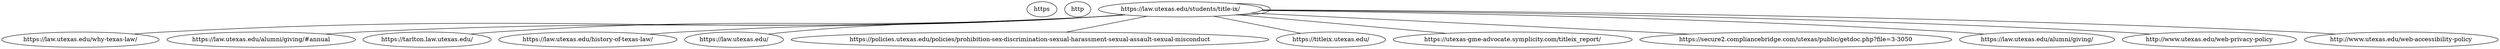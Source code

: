 graph  {
https [child_link="['https://law.utexas.edu/why-texas-law/', 'https://law.utexas.edu/alumni/giving/#annual', 'https://tarlton.law.utexas.edu/', 'https://law.utexas.edu/history-of-texas-law/', 'https://law.utexas.edu/', 'https://law.utexas.edu/students/title-ix/', 'https://policies.utexas.edu/policies/prohibition-sex-discrimination-sexual-harassment-sexual-assault-sexual-misconduct', 'https://titleix.utexas.edu/', 'https://utexas-gme-advocate.symplicity.com/titleix_report/', 'https://secure2.compliancebridge.com/utexas/public/getdoc.php?file=3-3050', 'https://law.utexas.edu/alumni/giving/', 'http://www.utexas.edu/web-privacy-policy', 'http://www.utexas.edu/web-accessibility-policy']", data="b'\nTitle IX | Students | Texas Law\nSkip to Main Content\nUTexas.edu\nResources for:\nFaculty\nStaff\nEmployers\nSign In\nMenu\nSearch for pages, keywords, or names\xe2\x80\xa6\nSearch\nFuture Students\nChoosing Texas Law\nWhy Texas Law\nOur Community\nCareer Outcomes\nLiving in Austin\nVisit Us\nJuris Doctor (J.D.)\nAbout Our J.D. Program\nJ.D. Admissions\nRecruiting Events\nCost and Financial\xc2\xa0Aid\nAdmitted J.D. Students\nRequires UT EID\nMaster of Laws (LL.M.)\nLL.M. Admissions\nCost of Attendance\nHow to Apply\nJ.D. Application Requirements\nLL.M. Application Requirements\nCheck Your Status\nOur Faculty\nAbout our Faculty\nOur Faculty Community\nFaculty Profiles\nResearch and Publications\nFaculty News\nFaculty in the\xc2\xa0News\nFor the Media\nCurrent Students\nAcademic Planning\nCourse Schedule\nAcademic Calendar\nRegistration Planning\nAdvising\nAcademic Success\nPolicies and Procedures\nExperiential Learning\nClinics\nInternships\nPro Bono\nAdvocacy\nLegal Writing\nFinancial Aid\nFinancial Aid Overview\nScholarships\nCareer Planning\nCareer Services\nPreparing for Legal\xc2\xa0Interviews\nInterview & Networking\xc2\xa0Programs\nPrivate\xc2\xa0Sector Careers\nPublic\xc2\xa0Service Careers\nJudicial Clerkships\nCareer Outcomes\nCommunity Life\nStudent Life\nMentoring Program\nWellness\nBelonging\nSociety Program\nStudent Organizations\nJournals\nEvents Calendar\nMore Resources\nStudents Home\nDashboard\nCanvas\nAlumni &\xc2\xa0Giving\nAlumni Engagement\nAlumni Overview\nAlumni Events\nGet Involved\nClass News and\xc2\xa0Notes\nAlumni Resources\nContact the Alumni\xc2\xa0Office\nDevelopment Opportunities\nGiving Options\nAnnual Fund for Texas\xc2\xa0Law\nDonor Stories\nOur School\nAbout Us\nLeadership\nOffices and Directory\nTarlton Law Library\nHistory of Texas\xc2\xa0Law\nNews\nContact Us\nCommunity & Belonging\nOur Community\nEvents Calendar\nBelonging\nPipeline Program\nLiving in Austin\nCenters and Programs\nCenters\nAcademic Programs\nUT CLE\nGetting Here\nDirections and Parking\nBuilding Maps\nToggle Search\nBreadcrumb navigation\nTexas Law Home\nStudents\nStudents\nStudents HomeStudent LifeOverviewSociety ProgramStudent OrganizationsJournalsMoot Court and Mock Trial Writing CompetitionsAdvisingAcademic PlanningCourse ScheduleAcademic CalendarDegree RequirementsRegistration PlanningPolicies and ProceduresAcademic SuccessStudent SupportDisability AccommodationsBar PreparationMentoring ProgramHealth & WellnessTitle IXGraduationSunflower CeremonyGraduation HonorsResources for Current StudentsContact Student Affairs\nTitle IX\nThe University and the Law School are committed to creating and fostering a campus environment free from all forms of sex discrimination. Title IX, as well as state law and university policy, protect all members of our campus community who experience sex discrimination, sexual harassment, sexual assault, interpersonal violence (including dating and domestic violence), stalking, or discrimination on the basis of pregnancy.\nThe University\xe2\x80\x99s Title IX Office, Office for Inclusion and Equity, and Department of Investigation and Adjudication are responsible for investigating all Title IX reports at UT Austin. The Law School does not have its own Title IX process. Any Title IX incident involving law students, faculty, or staff must be reported to and addressed by the University\xe2\x80\x99s Title IX Office.\nFile a Title IX Report\nAssistant Dean Elizabeth Bangs has received comprehensive Title IX training and is available to provide resources and support. Any student with questions or concerns about Title IX is welcome and encouraged to contact either Dean Bangs or the Title IX office.\nMandatory Reporters\nAll University employees (both faculty and staff) who are not designated as Confidential Resources are required to promptly report any knowledge of any incidents of sexual assault, sexual harassment, dating violence, or stalking \xe2\x80\x9ccommitted by or against a person who was a student enrolled at or an employee of the institution at the time of the incident.\xe2\x80\x9d Texas Education Code 51.252. \xc2\xa0If you disclose a Title IX incident to a faculty or staff member, they are required to report the incident to the University\xe2\x80\x99s Title IX Office. As a student, you always have the option to request a dismissal of the investigation or be a Reluctant Complainant in the investigation process, which means you don\xe2\x80\x99t have to participate in the investigation.\nNot ready to file a report?\nIf you have been subject to or have become aware of a possible Title IX violation, but you are not ready to file a report or pursue the grievance process, the University has designated a number of Confidential Resources. These are staff members who are not required to report Title IX incidents that are disclosed to them. They include the providers at the Counseling and Mental Health Center and trained, professional Advocates in the Student Emergency Services Office. When meeting with a confidential support person, you may share as much or as little as you feel comfortable. Confidential Resources are available to help by:\nOffering a safe and private setting to discuss questions, concerns, and experiences;\nProviding information about your rights and options regarding the Title IX reporting and investigation process;\nExploring academic, housing, medical, and or/ financial accommodations and remedies; and\nReferring you to other on- and off-campus resources.\nFile a Title IX Report\nIf you have been subject to a possible Title IX violation \xe2\x80\x94 or are concerned about a possible violation you have witnessed or become aware of \xe2\x80\x94 and wish to initiate the grievance process, you may file a report directly with the Title IX Office or meet with Dean Bangs for assistance in filing a report.\nWhy report?\nThe incident has negatively affected your academics or employment.\nYou have concerns about your safety or the safety of the community.\nYou need someone to confide in or want to seek assistance and support, even if you are not seeking action or do not want to name the Respondent.\nYou want the University to pursue disciplinary action against the Respondent.\nYou want a No Contact Directive to be put in place between you and the\xc2\xa0Respondent.\nReporting an incident informs the University of the incident, which allows the institution to provide support, resources, and accommodations\xc2\xa0to all the parties impacted by the incident and does not necessarily result in the initiation of a grievance process.\nWhat happens next?\nIf you choose to file a Formal Complaint (a request that the University initiate an investigation and possible disciplinary action), the Title IX Office will reach out to both parties to discuss next steps and provide information on specific resources and accommodations related to the Formal Complaint.\xc2\xa0The Title IX Office will then initiate the appropriate Grievance Process.\nConfidentiality\nAll reports are treated with the greatest degree of confidentiality possible. Confidentiality is maintained on a need-to-know basis with respect to the University\xe2\x80\x99s obligations to investigate allegations of sexual misconduct and take the appropriate corrective action.\nMembers of the University community will not be informed of the outcome of a Title IX investigation to which they are not a party.\nConsensual Relationships Policy\nThe University\xe2\x80\x99s Consensual Relationships Policy prohibits consensual relationships between:\nemployees (including faculty) or affiliates and any graduate student whom that individual teaches, manages, supervises, advises, or evaluates in any way; and\nstudent employees and any student whom that student employee teaches, manages, supervises, advises, or evaluates in any way.\nAccommodations for Pregnancy, Nursing, and Parenting\nTitle IX also prohibits discrimination on the basis of\xc2\xa0pregnancy and parenting status. The University and Law School provide reasonable accommodations due to pregnancy and parenting needs. If you are seeking pregnancy and parenting-related accommodations, make an appointment with\xc2\xa0Assistant Dean Elizabeth Bangs. You may also\xc2\xa0contact the University\xe2\x80\x99s Title IX Office.\nJON 5.226 and 6.226 and TNH 3.107 are lactation rooms available for student use. (The JON rooms are available only during regular business hours.)\xc2\xa0Please contact the Student Affairs Office or the Human Resources Office for the door codes.\nVisit Us\n727 E. Dean Keeton Street\nAustin, Texas 78705\n(512)\xc2\xa0471-5151\nOffices and Directory\nDirections and Parking\nBuilding Maps\nContact Us\nResources for\nCurrent Students\nFaculty\nStaff\nInformation\nNews\nEvents\nFor the Media\nGive to Texas Law\nConnect with Texas Law\nInstagram\nLinkedIn\nTwitter\nFacebook\nYouTube\nFlickr\n\xc2\xa9 2023 The University of Texas at Austin\nABA Required Disclosures\nEmergency Information\nWeb Privacy Policy\nWeb Accessibility Policy\nSite Policies'"];
https [child_link="['https://law.utexas.edu/why-texas-law/', 'https://law.utexas.edu/alumni/giving/#annual', 'https://tarlton.law.utexas.edu/', 'https://law.utexas.edu/history-of-texas-law/', 'https://law.utexas.edu/alumni/giving/', 'http://www.utexas.edu/web-privacy-policy', 'http://www.utexas.edu/web-accessibility-policy']", data="b'\nWhy Texas Law | Texas Law\nSkip to Main Content\nUTexas.edu\nResources for:\nFaculty\nStaff\nEmployers\nSign In\nMenu\nSearch for pages, keywords, or names\xe2\x80\xa6\nSearch\nFuture Students\nChoosing Texas Law\nWhy Texas Law\nOur Community\nCareer Outcomes\nLiving in Austin\nVisit Us\nJuris Doctor (J.D.)\nAbout Our J.D. Program\nJ.D. Admissions\nRecruiting Events\nCost and Financial\xc2\xa0Aid\nAdmitted J.D. Students\nRequires UT EID\nMaster of Laws (LL.M.)\nLL.M. Admissions\nCost of Attendance\nHow to Apply\nJ.D. Application Requirements\nLL.M. Application Requirements\nCheck Your Status\nOur Faculty\nAbout our Faculty\nOur Faculty Community\nFaculty Profiles\nResearch and Publications\nFaculty News\nFaculty in the\xc2\xa0News\nFor the Media\nCurrent Students\nAcademic Planning\nCourse Schedule\nAcademic Calendar\nRegistration Planning\nAdvising\nAcademic Success\nPolicies and Procedures\nExperiential Learning\nClinics\nInternships\nPro Bono\nAdvocacy\nLegal Writing\nFinancial Aid\nFinancial Aid Overview\nScholarships\nCareer Planning\nCareer Services\nPreparing for Legal\xc2\xa0Interviews\nInterview & Networking\xc2\xa0Programs\nPrivate\xc2\xa0Sector Careers\nPublic\xc2\xa0Service Careers\nJudicial Clerkships\nCareer Outcomes\nCommunity Life\nStudent Life\nMentoring Program\nWellness\nBelonging\nSociety Program\nStudent Organizations\nJournals\nEvents Calendar\nMore Resources\nStudents Home\nDashboard\nCanvas\nAlumni &\xc2\xa0Giving\nAlumni Engagement\nAlumni Overview\nAlumni Events\nGet Involved\nClass News and\xc2\xa0Notes\nAlumni Resources\nContact the Alumni\xc2\xa0Office\nDevelopment Opportunities\nGiving Options\nAnnual Fund for Texas\xc2\xa0Law\nDonor Stories\nOur School\nAbout Us\nLeadership\nOffices and Directory\nTarlton Law Library\nHistory of Texas\xc2\xa0Law\nNews\nContact Us\nCommunity & Belonging\nOur Community\nEvents Calendar\nBelonging\nPipeline Program\nLiving in Austin\nCenters and Programs\nCenters\nAcademic Programs\nUT CLE\nGetting Here\nDirections and Parking\nBuilding Maps\nToggle Search\nWhy Texas Law\nTexas Law is one of the best law schools in the country. Our commitment to innovative learning, research, and service attracts top students from around the globe.\nHere\xe2\x80\x99s what makes Texas Law a magnet for the best and brightest.\nVast career options\nYou can go anywhere from here.\nWhether your aspiration involves a big firm, a public-interest career, a judicial clerkship, or any other path, we are an engine of opportunity. No one within 1000 miles compares to us when it comes to the most sought-after legal jobs in America. As for vibrant markets here in Texas? We are #1 and have been for 140 consecutive  years.\nNot coincidentally, Texas Law has one of the biggest and strongest alumni networks in the world.  Wherever you want to be, our alumni are there and looking out for you.\nSee our employment outcomes\nOne degree, many paths\nWhatever you want to study, we\xe2\x80\x99ve got it here.\nIntellectual property, energy law, human rights, trial advocacy, you name it: we have leaders in every field of law who will be your teachers and mentors.\nWe also have one of the best clinical programs in the country. You will learn by helping real clients with real cases.\nTexas Law is the best of both worlds: all the opportunities of a large school but the warm community of a small one.\nFind your course interests\nAffordability\nThe best return on investment.\nWe have the lowest tuition of any top law school in the country, and 92% of our students also receive scholarships and\xc2\xa0grants.\nReview our affordable tuition\nDedicated Faculty\nThe best education anywhere.\nOur award-winning faculty is comprised of brilliant scholars, intellectual leaders, and prominent authors. Above all they are gifted teachers, shaping and inspiring the future stars of the legal world.\nTheir passion for the law is contagious.\nDiscover your faculty\neveryone belongs\nThe best place to be a student.\nEveryone is welcome and valued in our friendly and diverse community; we know how to disagree without being disagreeable.\nAs a 1L you will get your own alumni mentor, tailored to your specific interests, and through our Society Program you\xe2\x80\x99ll make friends outside of class right away.\nWe have an amazing array of student groups; there\xe2\x80\x99s something for everyone here. We are committed to your success and wellness. Professional staff are there to help when you need them.\nFind your community here\nquality of life in Austin\nThe most enjoyable city in\xc2\xa0America.\nAustin has first-rate music, food, and year-round outdoor fun. It\xe2\x80\x99s one of the fastest-growing cities in the country, bursting with innovation in business, technology, and entertainment.\nExplore living here\nLearn more about Texas Law\nYour future starts now.\nTexas Law offers an unparalleled education, great job prospects, and a high quality of life in a beautiful and exciting place.\nThat\xe2\x80\x99s why it\xe2\x80\x99s the best place in the world to be a law student.\nStill need help deciding if Texas Law is the right place for you?\nStart here!\nVisit Us\n727 E. Dean Keeton Street\nAustin, Texas 78705\n(512)\xc2\xa0471-5151\nOffices and Directory\nDirections and Parking\nBuilding Maps\nContact Us\nResources for\nCurrent Students\nFaculty\nStaff\nInformation\nNews\nEvents\nFor the Media\nGive to Texas Law\nConnect with Texas Law\nInstagram\nLinkedIn\nTwitter\nFacebook\nYouTube\nFlickr\n\xc2\xa9 2023 The University of Texas at Austin\nABA Required Disclosures\nEmergency Information\nWeb Privacy Policy\nWeb Accessibility Policy\nSite Policies'"];
https [child_link="['https://law.utexas.edu/', 'https://law.utexas.edu/alumni/giving/give/', 'https://law.utexas.edu/', 'https://utexas.edu/web-privacy-policy', 'https://utexas.edu/web-accessibility-policy']", data="b'\nGive Back to Texas Law | Alumni & Giving | Texas Law\nSkip to Main Content\nNEWS & NOTES\nGIVING\nGET INVOLVED\nRESOURCES\nCONTACT\nSearch\nWhat are you searching for?\nSearch\nGive Back to Texas Law\nMake a Gift Now\nThe most intractable challenges and the boldest opportunities require talented lawyers and leaders who are not only well-educated but who are shaped here at Texas Law. We train lawyers to think critically about the law as it is and to explore with intelligence and perspective the law as it could be.\nWith your support for our students, faculty, clinics, programs, and facilities, we will continue our strong traditions and ensure our excellence is there for future generations.\nOn this page\nAnnual Giving: The Fund for Texas Law and 100% Giving Competition\nScholarships & Loan Forgiveness\nExplore Giving Options: How to Make a Gift, Year-End Giving Deadlines, Planned Giving, and Endowments\nDonor Recognition: Recognition Report and Distinguished Giving Societies\nDonor Stories\nYou can demonstrate your commitment to Texas Law by making a tax-deductible gift to any area of the Law\xc2\xa0School that has meaning for\xc2\xa0you.\nGIVE NOW TO TEXAS LAW\nAnnual Giving\nYour annual support of\xc2\xa0The Fund for Texas Law\xc2\xa0allows us to meet the challenges as they arise and continue to fulfill our role as the flagship law school of Texas and, indeed, as one of the premier law schools in the nation.\nYou can make a one-time gift or you can give monthly to become a Sustaining Scholar. Additionally, your law firm is invited to participate in our 100% alumni giving challenge. Learn about Annual Giving societies and recognition.\nMake a Single Gift Now\nSet a Monthly Sustaining Gift\nJoin the 100% Giving Challenge\nLearn about Annual Giving\nScholarships & Loan Forgiveness\nFor over 135 years, Texas Law has provided superior educational experiences and opportunities that are elite in quality but modest in cost. Historically, our students have graduated with a world-class education without top-tier debt. Your gifts help ensure this legacy of excellence is preserved and strong as we welcome new generations of law students.\nSupport Your Class Scholarship\nSupport General Scholarships\nSupport Loan Forgiveness\nExplore Giving Options\nYou can support Texas Law in any variety of ways. Whether by check, pledge, or planned gift in your will, your investment in Texas Law makes a tremendous impact. When you support Texas Law we will work with you to ensure both you and the Law School benefit.\nHow to Make a Gift\nYear-End Giving Deadlines\nPlan a Legacy Gift\nEndowments & Scholarships\nDonor Recognition\nEach year we thank and celebrate our alumni and friends whose financial support helps maintain the excellence of the school. In appreciation of our generous and loyal supporters, we offer special recognition through a variety of\xc2\xa0giving societies.\nRecognition Report\nDistinguished Giving Societies\nDonor Stories\nRead more\nVinson & Elkins Again Reaches Full Alumni Giving\nOctober 24, 2023\nTerry Lords Reflects on an Extraordinary Life\nAugust 14, 2023\nA Thank You to Our Generous Reunion 2023 Donors\nMay 24, 2023\nScholarships for Veterans and Students from Small Towns Honors \xe2\x80\x9cV.F.\xe2\x80\x9d Taylor \xe2\x80\x9941\nMarch 13, 2023\nContact Texas Law\nThe University of Texas at Austin School of Law\n727 East Dean Keeton St.\nAustin, Texas 78705\n(512) 471-5151\nGive to Texas Law\nHelpful Links\nTexas Law Home\nUT Home\nABA Required Disclosures\nContact Us\nPolicies\nWeb Privacy Policy\nWeb Accessibility Policy\nEmergency Information\n\xc2\xa9 2023 The University of Texas at Austin.\nPDF files require\nAdobe Reader\nor compatible.\nFacebook\nTwitter\nYouTube\nFlickr\nInstagram'"];
https [child_link="['http://tarlton.law.utexas.edu/careers/law-librarianship', 'http://www.bloomberglaw.com/', 'http://lawschool.westlaw.com/', 'http://tarlton.law.utexas.edu/student-law-reviews ', 'https://tarlton.law.utexas.edu/student-vendors', 'http://tarlton.law.utexas.edu/student-seminar-papers ', 'http://tarlton.law.utexas.edu', 'https://law.utexas.edu']", data="b\"\nHome - Tarlton Law Library at Tarlton Law Library\nSkip to Main Content\nThe library will close at 6 p.m. on Saturday, October 28 and Saturday, November 4.\nToday's Operating Hours:\nMore Hours\nHOME\nABOUT\nVisiting the Library\nLocation & Parking\nHours\nPolicies\nFloor Maps\nTours\nContact Us\nMain Library Contacts\nStaff Directory\nCareer Opportunities\nLaw Librarianship Education\nCurrent Openings\nUSING THE LIBRARY\nAccess Materials\nBorrowing\nInterlibrary Loan & Document Delivery\nCourse Reserves\nSearch the Catalog\nLegal Databases\nAll Databases\nBloomberg Law\nHeinOnline\nLexis\nWestlaw\nLibrary Resources\nConference Rooms\nTechnology Help\nRESEARCH\nResources\nLegal Databases\nResearch Guides\nNew Acquisitions\nStack & Call Number Guide\nReference\nAsk a Librarian\nReference Desk Hours\nServices to the Public\nCollections\nArchives & Special Collections\nDigital Collections\nFederal Documents\nFACULTY\nLiaison Services\nFind Your Liaison\nCurrent Awareness\nScholarship Support\nResearch Instruction\nCollection Services\nBorrowing Materials\nFaculty Document Delivery Requests\nNew Acquisitions\nSubmit a Course Reserve\nSubmit a Past Exam\nAccess NYT & WSJ\nSTUDENTS\nCourse Support\nPast Exams Database\nCourse Reserves\nStudy Aid Guide\nCALI\nStudent Guides\n1L Calendar\nFaculty Research Assistants\nLaw Review Students\nGraduating Students\nLegal Research\nResearch Guides\nAsk a Librarian\nBloomberg, Lexis, & Westlaw\nSeminar Papers & Law Review Notes\nResearch Refresher\nCourse Offerings\nAccess NYT & WSJ\nStudent Services\nBorrowing Materials\nConference Rooms\nHow to Print, Copy, and Scan\nTech Desk\nFind books, ebooks, and more (Koha)\nQUICK LINKS\nDatabases\nMy Library Account\nLibrary Contacts\nLibrary Hours\nSubmit a Suggestion\nCONTACT INFORMATION\nAsk a Librarian (Reference Desk) (Email,\xc2\xa0Chat, or call 512-471-6220)\nCirculation Desk (circ@law.utexas.edu\xc2\xa0or call 512-471-7726)\nTech Desk (UT Law Student support) (techdesk@law.utexas.edu,\xc2\xa0Chat\xc2\xa0or call 512-232-1567)\nSPOTLIGHT & NEWS\nWest Academic Study Aids\nThe Tarlton Law Library provides access for the UT Law community to the West Academic Study Aids Collection.\xc2\xa0 The West Academic Study Aids Collection provides unlimited digital access to hundreds of trusted study aids covering virtually every law school course. You will find case briefs, outlines, overviews, nutshells, hornbooks, and exam prep titles \xe2\x80\x93 including audio, video, and new interactive practice questions \xe2\x80\x93 all available online, anytime.\nThe link for the study aids collection will take you directly into the resources.\xc2\xa0 There are additional features of the collection that are available if you create a West Academic account, including adding your own notes and comments and using materials off-line.\xc2\xa0 Just click \xe2\x80\x9cCreate an Account\xe2\x80\x9d on the top right corner of the page.\nTarlton Law Library\n727 East Dean Keeton Street\nAustin, TX 78705-3299\nTexas Law | UT Libraries | Accessibility | Privacy      | Staff Resources | UT Box | EID Help\nEmail\n\xc2\xa9 2020 The University of Texas at Austin.\""];
https [child_link="['https://law.utexas.edu/why-texas-law/', 'https://law.utexas.edu/alumni/giving/#annual', 'https://tarlton.law.utexas.edu/', 'https://law.utexas.edu/history-of-texas-law/', 'http://tarlton.law.utexas.edu/', 'http://tarlton.law.utexas.edu/exhibits/buildings/', 'http://tarlton.law.utexas.edu/exhibits/early_deans/', 'https://law.utexas.edu/alumni/giving/', 'http://www.utexas.edu/web-privacy-policy', 'http://www.utexas.edu/web-accessibility-policy']", data="b'\nHistory of Texas Law | Texas Law\nSkip to Main Content\nUTexas.edu\nResources for:\nFaculty\nStaff\nEmployers\nSign In\nMenu\nSearch for pages, keywords, or names\xe2\x80\xa6\nSearch\nFuture Students\nChoosing Texas Law\nWhy Texas Law\nOur Community\nCareer Outcomes\nLiving in Austin\nVisit Us\nJuris Doctor (J.D.)\nAbout Our J.D. Program\nJ.D. Admissions\nRecruiting Events\nCost and Financial\xc2\xa0Aid\nAdmitted J.D. Students\nRequires UT EID\nMaster of Laws (LL.M.)\nLL.M. Admissions\nCost of Attendance\nHow to Apply\nJ.D. Application Requirements\nLL.M. Application Requirements\nCheck Your Status\nOur Faculty\nAbout our Faculty\nOur Faculty Community\nFaculty Profiles\nResearch and Publications\nFaculty News\nFaculty in the\xc2\xa0News\nFor the Media\nCurrent Students\nAcademic Planning\nCourse Schedule\nAcademic Calendar\nRegistration Planning\nAdvising\nAcademic Success\nPolicies and Procedures\nExperiential Learning\nClinics\nInternships\nPro Bono\nAdvocacy\nLegal Writing\nFinancial Aid\nFinancial Aid Overview\nScholarships\nCareer Planning\nCareer Services\nPreparing for Legal\xc2\xa0Interviews\nInterview & Networking\xc2\xa0Programs\nPrivate\xc2\xa0Sector Careers\nPublic\xc2\xa0Service Careers\nJudicial Clerkships\nCareer Outcomes\nCommunity Life\nStudent Life\nMentoring Program\nWellness\nBelonging\nSociety Program\nStudent Organizations\nJournals\nEvents Calendar\nMore Resources\nStudents Home\nDashboard\nCanvas\nAlumni &\xc2\xa0Giving\nAlumni Engagement\nAlumni Overview\nAlumni Events\nGet Involved\nClass News and\xc2\xa0Notes\nAlumni Resources\nContact the Alumni\xc2\xa0Office\nDevelopment Opportunities\nGiving Options\nAnnual Fund for Texas\xc2\xa0Law\nDonor Stories\nOur School\nAbout Us\nLeadership\nOffices and Directory\nTarlton Law Library\nHistory of Texas\xc2\xa0Law\nNews\nContact Us\nCommunity & Belonging\nOur Community\nEvents Calendar\nBelonging\nPipeline Program\nLiving in Austin\nCenters and Programs\nCenters\nAcademic Programs\nUT CLE\nGetting Here\nDirections and Parking\nBuilding Maps\nToggle Search\nHistory of Texas Law\nThe University of Texas School of Law began as The University of Texas at Austin\xe2\x80\x99s Department of Law when the university was founded in 1883. The law school started with two professors and 52 students in the basement of the university\xe2\x80\x99s Old Main Building. The school has since grown to more than 900 students and offers the Doctor of Jurisprudence (J.D.) and the Master of Laws (LL.M.).\nOn July 1, 2022, Robert (Bobby) Chesney became Dean, taking over the role from Ward Farnsworth who served as Dean for 10 years. The Department of Law appointed its first dean, John C. Townes, in 1901, and moved out of the basement and into its own building in 1908. The Department of Law became The University of Texas School of Law in 1920. By 1935, it had become one of the largest law schools in the United States, and required a new building. In 1952 construction began on Townes Hall. Two additional buildings were later added: Jones Hall, completed in 1981, which became home to the Tarlton Law Library, which houses the Susman Academic Center; and the Connally Center, dedicated in 2001, which houses the Eidman Courtroom, the Advocacy Program and much of the Clinical Program. In 2021, renovations to outdoor spaces to the north side of Townes Hall included the Patman Family Plaza and Dee J. Kelly Courtyard.\nClinical legal education at the School of Law began in 1974, and has steadily expanded. Today, there are more than 15 different legal clinics as well as numerous internship programs that provide extensive opportunities to work on legal issues in real-world settings. Clinics have allowed students to represent clients in misdemeanor proceedings, attend oral arguments in the United States Supreme Court of cases they worked on, represent families seeking asylum, and assist victims of domestic violence, to name only a few examples.\nThe Advocacy Program was founded in 1978 to facilitate the teaching of advocacy at Texas Law. The program supports both academic courses and extracurricular competitions and activities in the advocacy field. Texas Law student teams have won numerous regional and national advocacy championships, with hundreds of students participating annually in mock trial, moot court, transactional, and dispute resolution competitions.\nThe law school has approximately 26,000 living alumni who have forged distinguished careers in government, public-service organizations, corporations, and law firms throughout Texas, the nation, and the world. Well-known graduates include former U.S. Secretary of State James A. Baker III; former U.S. Ambassador Robert S. Strauss; former Secretary of the Treasury Lloyd M. Bentsen Jr.; Seventh Circuit Court of Appeals Judge Diane Wood; Fifth Circuit Court of Appeals Judge Reynaldo Garza; former U.S. Senator Kay Bailey Hutchison; Secretary of Energy Federico Pe\xc3\xb1a; former Dallas Mayor and U.S. Trade Representative Ron Kirk; presidential advisor Paul Begala; litigator Joe Jamail; criminal defense attorney Dick DeGuerin; Ford Foundation president Darren Walker; and cartoonist Sam Hurt.\nRelated Links\nThe Tarlton Law Library has created a series of digital resources that provide additional information about the University of Texas School of Law.\nSchool of Law Buildings\nSunflower Ceremony\nFirst-year Societies\nClass Composites, 1884-1959\nThe Peregrinus\nCharles Alan Wright\xe2\x80\x99s Legal Eagles\nTexas Law\xe2\x80\x99s Early Deans\nVisit Us\n727 E. Dean Keeton Street\nAustin, Texas 78705\n(512)\xc2\xa0471-5151\nOffices and Directory\nDirections and Parking\nBuilding Maps\nContact Us\nResources for\nCurrent Students\nFaculty\nStaff\nInformation\nNews\nEvents\nFor the Media\nGive to Texas Law\nConnect with Texas Law\nInstagram\nLinkedIn\nTwitter\nFacebook\nYouTube\nFlickr\n\xc2\xa9 2023 The University of Texas at Austin\nABA Required Disclosures\nEmergency Information\nWeb Privacy Policy\nWeb Accessibility Policy\nSite Policies'"];
https [child_link="['https://law.utexas.edu/why-texas-law/', 'https://law.utexas.edu/alumni/giving/#annual', 'https://tarlton.law.utexas.edu/', 'https://law.utexas.edu/history-of-texas-law/', 'https://law.utexas.edu/news/2023/09/05/disability-rights-clinic-student-secures-victory/', 'https://law.utexas.edu/news/2023/08/21/texas-law-welcomes-new-faculty/', 'https://law.utexas.edu/alumni/giving/', 'http://www.utexas.edu/web-privacy-policy', 'http://www.utexas.edu/web-accessibility-policy']", data="b'\nTexas Law \xe2\x80\x94 The University of Texas School of Law\nSkip to Main Content\nUTexas.edu\nResources for:\nFaculty\nStaff\nEmployers\nSign In\nMenu\nSearch for pages, keywords, or names\xe2\x80\xa6\nSearch\nFuture Students\nChoosing Texas Law\nWhy Texas Law\nOur Community\nCareer Outcomes\nLiving in Austin\nVisit Us\nJuris Doctor (J.D.)\nAbout Our J.D. Program\nJ.D. Admissions\nRecruiting Events\nCost and Financial\xc2\xa0Aid\nAdmitted J.D. Students\nRequires UT EID\nMaster of Laws (LL.M.)\nLL.M. Admissions\nCost of Attendance\nHow to Apply\nJ.D. Application Requirements\nLL.M. Application Requirements\nCheck Your Status\nOur Faculty\nAbout our Faculty\nOur Faculty Community\nFaculty Profiles\nResearch and Publications\nFaculty News\nFaculty in the\xc2\xa0News\nFor the Media\nCurrent Students\nAcademic Planning\nCourse Schedule\nAcademic Calendar\nRegistration Planning\nAdvising\nAcademic Success\nPolicies and Procedures\nExperiential Learning\nClinics\nInternships\nPro Bono\nAdvocacy\nLegal Writing\nFinancial Aid\nFinancial Aid Overview\nScholarships\nCareer Planning\nCareer Services\nPreparing for Legal\xc2\xa0Interviews\nInterview & Networking\xc2\xa0Programs\nPrivate\xc2\xa0Sector Careers\nPublic\xc2\xa0Service Careers\nJudicial Clerkships\nCareer Outcomes\nCommunity Life\nStudent Life\nMentoring Program\nWellness\nBelonging\nSociety Program\nStudent Organizations\nJournals\nEvents Calendar\nMore Resources\nStudents Home\nDashboard\nCanvas\nAlumni &\xc2\xa0Giving\nAlumni Engagement\nAlumni Overview\nAlumni Events\nGet Involved\nClass News and\xc2\xa0Notes\nAlumni Resources\nContact the Alumni\xc2\xa0Office\nDevelopment Opportunities\nGiving Options\nAnnual Fund for Texas\xc2\xa0Law\nDonor Stories\nOur School\nAbout Us\nLeadership\nOffices and Directory\nTarlton Law Library\nHistory of Texas\xc2\xa0Law\nNews\nContact Us\nCommunity & Belonging\nOur Community\nEvents Calendar\nBelonging\nPipeline Program\nLiving in Austin\nCenters and Programs\nCenters\nAcademic Programs\nUT CLE\nGetting Here\nDirections and Parking\nBuilding Maps\nToggle Search\nWelcome to Texas Law\nWelcome to\nTexas Law\nThe Best Place in the World to\xc2\xa0be a Law\xc2\xa0Student.\nGet ready to be part of one of the top law schools in America, with a dynamic faculty,\nvast career opportunities, and a massive alumni network. Texas\xc2\xa0Law promotes a\nculture of excellence that\xe2\x80\x99s collegial and inclusive, all in the heart\nof\xc2\xa0Austin\xe2\x80\x94one of the fastest-growing and most vibrant cities in\xc2\xa0America.\nFind yourself here\nBest job prospects.\nSee our Career Outcomes.\nBest return on investment.\nView our Cost of Attendance.\nBest place to\xc2\xa0live.\nExplore living in\xc2\xa0Austin.\nCome visit to see for yourself.\nCan\xe2\x80\x99t make it to Austin? Come talk to us at our recruiting events around the country.\nA Combat Veteran, A Mother of Three, A Winning Advocate: Meet Diana Kensy \xe2\x80\x9923\nFrom West Point and a tour of Afghanistan to the challenge of raising a young family while going back to school, all of Diana Kensy\xe2\x80\x99s experiences have made her appreciate the value of the opportunities at Texas Law. They also prepared her for victory in her first trial, through the Domestic Violence Clinic. Read this story.\nLatest News\nDisability Rights Clinic Student Secures Victory\nMeet the Class of 2026\nNew Faculty Join Texas Law\nFaculty Spotlight\nHelping Jamaica Write a\xc2\xa0Constitution\nGlobal constitutional expert Richard Albert has seen his research relied upon numerous times in countries around the world reviewing or rewriting their constitutions. In 2021, he advised the Constitutional Convention of Chile on designing procedures of constitutional reform for the country\xe2\x80\x99s proposed constitution. And in 2022, the Supreme Court of Kenya relied extensively on his theory of constitutional dismemberment in its decision on a major dispute over a constitutional reform.\nNow, Prof. Albert is helping Jamaica\xe2\x80\x94the country where his parents met and his great-great-grandfather was born\xe2\x80\x94in its transition from a constitutional monarchy to a republic. Albert is one of 15 people appointed by the Jamaican Prime Minister to serve on the Constitution Reform Committee, helping to lay the groundwork for a new governmental framework.\nAccording to Albert, the CRC has three objectives. \xe2\x80\x9cOne, to replace the King with a Jamaican Head of State,\xe2\x80\x9d says Albert. \xe2\x80\x9cTwo, to modernize the country\xe2\x80\x99s constitutional arrangements. And three, to patriate the Constitution \xe2\x80\x93 to bring it home, at last, from the United Kingdom.\xe2\x80\x9d\nRead about Albert\xe2\x80\x99s Work\nView Albert\xe2\x80\x99s faculty profile\nPublic Accommodations and Civil Rights\nWithin minutes of the announcement of the recent U.S. Supreme Court opinion in 303 Creative v. Elenis, Prof. Elizabeth Sepper found herself on the radio explaining the potentially far-reaching implications of the court\xe2\x80\x99s decision and her concerns about them. \xe2\x80\x9cThe central issue was whether states can apply anti-discrimination law to a commercial business that uses some expression in the production of their products. The court said, no, that the free speech clause bars that application. And that applies across the nation to applications of public accommodations anti-discrimination laws, and potentially further into other areas of anti-discrimination law.\xe2\x80\x9d\nSepper, one of the nation\xe2\x80\x99s foremost experts on public accommodations laws, was cited in Justice Sotomayor\xe2\x80\x99s dissent in 303 Creative. She has written extensively on how the history of anti-discrimination laws relates to current conflicts between these laws and the rights of free speech and free exercise of religion.\nWith a focus at the intersections of equality, healthcare, and religious rights, her extensive scholarship probes the ambiguities and potential conflicts among these subjects. \xe2\x80\x9cI don\xe2\x80\x99t think I fit in a box. I\xe2\x80\x99m a bit of a chameleon,\xe2\x80\x9d says Sepper.\nRead about Sepper\xe2\x80\x99s Work\nView Sepper\xe2\x80\x99s faculty profile\nFinding Resilience in\xc2\xa0the\xc2\xa0Law\nWhen many lawyers think about the first year of law school, they recall coffee-fueled discussions about the theories behind contract consideration and tort law remedies. Prof. Erik Encarnacion wants to change the way the profession thinks about these foundational concepts.\nEncarnacion\xe2\x80\x99s new research includes a series of articles on how resilience can shape traditional private law. His writing and speaking on resilience thus far have focused on tort law remedies, but this lawyer and philosopher hopes to open the door to questions about the bases for modern law. In \xe2\x80\x9cResilience, Retribution, and Punitive Damages,\xe2\x80\x9d Encarnacion introduces the concept of \xe2\x80\x9cretributive resilience\xe2\x80\x9d in punitive damages.\nThe paper argues that rather than representing an unjustified \xe2\x80\x9cwindfall,\xe2\x80\x9d awards of punitive damages paid to the plaintiff can in appropriate cases be \xe2\x80\x9ca crucial avenue by which victims may attain a constructive form of retributive justice that allows them to demonstrate, to themselves and others, their resilience.\xe2\x80\x9d This is a departure from the widely-held view that punitive damages are inherently opposed to tort law\xe2\x80\x99s compensatory aims, and Encarnacion says he resists \xe2\x80\x9cknee-jerk hostility to punitive damages.\xe2\x80\x9d\nRead about Encarnacion\xe2\x80\x99s Work\nView Encarnacion\xe2\x80\x99s faculty profile\nInnovating the Curriculum\n\xe2\x80\x9cIt\xe2\x80\x99s the best class I ever taught in my life.\xe2\x80\x9d That\xe2\x80\x99s how Prof. A. Mechele Dickerson, describes \xe2\x80\x9cCOVID and the Law,\xe2\x80\x9d the course she created in 2021 to discuss lessons in law and society learned from the pandemic. Because that pandemic was still ongoing as the course began, Dickerson realized that the best way to teach it was to bring in guest lecturers from around the entire university. In each weekly session, students heard from experts on medical issues, environmental justice, the rights of people who are in jails, prisons, and detention facilities, workplace health and safety laws, intellectual property law, and more.\nThe broad scope captured essential parts of Dickerson\xe2\x80\x99s approach to both her scholarship and teaching: embrace interdisciplinary learning and find inspiration in real-world challenges.\n\xe2\x80\x9cTexas, in terms of my scholarship and my teaching, is absolutely perfect, because we\xe2\x80\x99re a very large research university, which means that I am given grace and flexibility to teach where my research is going,\xe2\x80\x9d says Dickerson, who has been recognized for both her teaching and her scholarship as an elected member of the American Law Institute and an inductee into the University of Texas Academy of Distinguished Teachers.\nRead about Dickerson\xe2\x80\x99s Work\nView Dickerson\xe2\x80\x99s faculty profile\nVisit Us\n727 E. Dean Keeton Street\nAustin, Texas 78705\n(512)\xc2\xa0471-5151\nOffices and Directory\nDirections and Parking\nBuilding Maps\nContact Us\nResources for\nCurrent Students\nFaculty\nStaff\nInformation\nNews\nEvents\nFor the Media\nGive to Texas Law\nConnect with Texas Law\nInstagram\nLinkedIn\nTwitter\nFacebook\nYouTube\nFlickr\n\xc2\xa9 2023 The University of Texas at Austin\nABA Required Disclosures\nEmergency Information\nWeb Privacy Policy\nWeb Accessibility Policy\nSite Policies'"];
https [child_link="['https://compliance.utexas.edu/university-policy-office', 'https://secure2.compliancebridge.com/utexas/public/index.php?fuseaction=app.main&reset=1', 'http://www.utsystem.edu/board-of-regents/policy-library', 'http://www.utsystem.edu/board-of-regents/policy-library', 'https://secure2.compliancebridge.com/utexas/portal', 'https://policies.utexas.edu/policy-process', 'https://policies.utexas.edu/policy-office-advisory-group', 'https://policies.utexas.edu/policy-place-news', 'https://www.utexas.edu/web-accessibility-policy', 'https://www.utexas.edu/web-privacy-policy']", data="b\"\nUniversity Policy Office | University Compliance Services\nretweet icon\nbullhorn icon\nreply icon\ninfo icon\nflickr icon\ntumblr icon\nvimeo icon\nreddit icon\npodcast icon\nangle-down icon\nangle-left icon\nangle-right icon\nangle-up icon\nban icon\nhamburger icon\nbook icon\nbookmark icon\nbug icon\ncaret-down icon\ncaret-left icon\ncaret-right icon\ncaret-up icon\nchain icon\ncheck icon\ncheck-circle icon\nchevron-down icon\nchevron-left icon\nchevron-right icon\nchevron-up icon\ncircle icon\ncircle-o icon\nclone icon\nclose icon\ndownload-cloud icon\ncode icon\ndownload icon\nellipsis icon\nenvelope icon\nwarning icon\nexternal-link icon\neye icon\neye-slash icon\nfacebook icon\ngithub icon\ngoogle-plus icon\nheart icon\nheart-o icon\nhome icon\ninfo-circle icon\ninstagram icon\nlinkedin icon\nlock icon\nmedium icon\nminus-circle icon\nsend icon\npause-circle icon\nplay-circle icon\nplus-circle icon\nquestion-circle icon\nquote-left icon\nquote-right icon\nrss-square icon\nsearch icon\nshare-alt icon\nslack icon\nsnapchat icon\nticket icon\ntwitter icon\nwheelchair icon\nyoutube icon\nSkip to main content\nMENU\nTwitterFind us on Twitter\nSearch\nSearch\nAbout\nCompliance & Ethics at UT\nURCS Staff\nHotline\nPolicy\nUniversity Policy Office\nHandbook of Operating Procedures (HOP) Library\nTraining\nTraining Library\nTraining FAQs\nEthics\nPrivacy\nBreadcrumb\nHome\nUniversity Policy Office\nUniversity Policy Office\nUniversity HOP Policies\nUniversity Policies are designed to communicate institutional rules for operation, organization, and programming of the university, including policy relating to students.\nBrowse or Search University HOP policies\nThe University Policy Office (UPO) is an administrative unit with responsibility for the strategic design and implementation of the university policy management program. UPO coordinates policy lifecycle management with key policy owners and maintains the Handbook of Operating Procedures (HOP) policy library and website.\nThe HOP contains the university's governing policies. These policies connect the university's mission to the everyday actions of its community, clarify the university's expectations of its individual members, mitigate institutional risk, enhance efficiency, and support the university's compliance with laws and regulations. Policies found in the HOP direct the function of administrative operations or University activities, but do not include educational policies developed through faculty legislation.\nThe University of Texas at Austin has adopted ComplianceBridge as the primary policy management system for the university. The HOP policy library can be viewed at the UT Policy Library webpage.\nOther UT Austin policy resources\nGeneral Information Catalog\nThis catalog is the document of authority for all students and includes undergraduate, graduate, law, and medical students. Any academic unit may issue additional or more specific information that is consistent with approved policy.\nGeneral Information Catalog\nIT Policies, Standards, and Guidelines\nInformation and guidance on technology resources available to the university. This includes policies, standards, guidelines, IT-related construction standards, and other IT-related documents.\nIT Policies, Standards, and Guidelines\nHandbook of Business Procedures (HBP)\nThe Handbook of Business Procedures (HBP) contains the fiscal policies and procedures for Financial Affairs at The University of Texas at Austin. The HBP is designed to provide information and guidance to departments regarding the appropriate handling of financial matters. The HBP is organized by process into several broad topic areas, called Parts\nHandbook of Business Procedures (HBP)\nAdditional Policies and Procedures\nPolicies can be found in a variety of locations at the university. Highlighted here are some of the more common policies and procedures.\nAdditional Policies and Procedures\nUT System policy resources\nThe University of Texas System Board of Regents' Rules & Regulations\nBoard of Regents' Rules and Regulations\nThe University of Texas System Policy Library\nUT System Policy Library\nAuthorized policy user login\nContact information\nFor questions related to the University Policy Office or the Handbook of Operating Procedures (HOP), please contact: Betty Brooks, Deputy Compliance Officer and Policy Program Manager by phone at (512) 471-0426 or by email at Betty.Brooks@austin.utexas.edu.\nEmail the University Policy Office\nSubscribe to policy updates\nIf you would like to be informed of policy updates, please Subscribe to our mailing list. If you are using a UT-affiliated email address, you will simply click \xe2\x80\x9cSend\xe2\x80\x9d when the email message opens.\nSubscribe to policy updates\nMore Information\nPolicy Process\nPolicy Office Advisory Group (POAG)\nPolicy Place News\nRetired, removed, or merged HOP policies\n1616 Guadalupe St.\nUTA 2.206\nAustin, Texas 78701-1204\nPhone: 512-232-7055\nFax: 512-232-3722\nEmail: compliance@austin.utexas.edu\nTwitterFind us on Twitter\nFooter menu\nBehavior Concerns Advice Line (BCAL)\nUniversity Police (UTPD)\nLegal Affairs\nHuman Resources\nProtect Texas Together - Information and resources related to Covid-19\nUT Austin HomeEmergency InformationSite PoliciesWeb Accessibility PolicyWeb Privacy PolicyAdobe Reader\n\xc2\xa9 The University of Texas at Austin 2023\""];
https [child_link="['https://titleix.utexas.edu/what-is-title-ix', 'https://titleix.utexas.edu/title-ix-advisors', 'https://titleix.utexas.edu/training-materials-title-ix-personnel', 'https://titleix.utexas.edu/our-team', 'https://www.utexas.edu/web-accessibility-policy', 'https://www.utexas.edu/web-privacy-policy']", data="b\"\nTitle IX Office Home | Title IX Office\nretweet icon\nbullhorn icon\nreply icon\ninfo icon\nflickr icon\ntumblr icon\nvimeo icon\nreddit icon\npodcast icon\nangle-down icon\nangle-left icon\nangle-right icon\nangle-up icon\nban icon\nhamburger icon\nbook icon\nbookmark icon\nbug icon\ncaret-down icon\ncaret-left icon\ncaret-right icon\ncaret-up icon\nchain icon\ncheck icon\ncheck-circle icon\nchevron-down icon\nchevron-left icon\nchevron-right icon\nchevron-up icon\ncircle icon\ncircle-o icon\nclone icon\nclose icon\ndownload-cloud icon\ncode icon\ndownload icon\nellipsis icon\nenvelope icon\nwarning icon\nexternal-link icon\neye icon\neye-slash icon\nfacebook icon\ngithub icon\ngoogle-plus icon\nheart icon\nheart-o icon\nhome icon\ninfo-circle icon\ninstagram icon\nlinkedin icon\nlock icon\nmedium icon\nminus-circle icon\nsend icon\npause-circle icon\nplay-circle icon\nplus-circle icon\nquestion-circle icon\nquote-left icon\nquote-right icon\nrss-square icon\nsearch icon\nshare-alt icon\nslack icon\nsnapchat icon\nticket icon\ntwitter icon\nwheelchair icon\nyoutube icon\nSkip to main content\nUniversity Risk and Compliance Services\nMENU\nExit to Google\nSearch\nSearch\nFile a Report\nAbout\nWhat is Title IX?\nMeet our Team\nTerms and Concepts\nData Reports\nSenate Bill 212 FAQs\nProcess & Policies\nUniversity Policies\nProcess\nSupport & Resources\nSeeking Support and Resources\nConfidential Advocate\nCampus Resources\nCommunity Resources\nReporting Resources\nGet Help\nHelpful Handouts\nInterpersonal Violence Peer Supporters\nTitle IX Advisors\nPregnancy & Parenting\nEducation & Prevention\nTraining Opportunities\nPrevention\nTraining Materials for Title IX Personnel\nTitle IX Office Home\nUniversity of Texas tower through yellow trees\nTitle IX Office\nSupport & Resources\nLearn more about the accommodations, support, and resources we offer UT students, faculty, and staff.\nSupport & Resources\nReport an incident of sexual assault, stalking, sexual harassment, and sex discrimination.\nSubmit a Report\nWe offer training and professional development opportunities for all UT students, faculty, and staff.\nRequest a Workshop\nOctober is Relationship Violence Prevention Month. Learn about the campus-wide events throughout the month.\nRVPM\nOur\xc2\xa0Mission\nThe Title IX Office seeks to provide leadership pertaining to the Title IX regulations, state laws, and University policies, as well as develop and implement best practices for prevention, training, resources, and support services at The University of Texas at Austin.\nMeet the Title IX Team\nUT Austin CEO Report\nEffective January 1, 2020, Texas Education Code (TEC), Section 51.253(c) requires an institution or system\xe2\x80\x99s Chief Executive Officer (CEO) to submit a report (\xe2\x80\x9cCEO Report\xe2\x80\x9d) at least once during each fall or spring semester to the institution\xe2\x80\x99s governing body and post the report on the organization\xe2\x80\x99s internet website.\nView UT Austin's CEO Report\nContact Us\nLocation:\nStudent Services Building (SSB) 4.204\n100 W Dean Keeton Suite 4.204\nAustin, Texas 78712\nEmail:\ntitleix@austin.utexas.edu\nPhone:\n512-471-0419\nUT Austin HomeEmergency InformationSite PoliciesWeb Accessibility PolicyWeb Privacy PolicyAdobe Reader\n\xc2\xa9 The University of Texas at Austin 2023\""];
https [child_link="[]", data="b\"\nSubmit a Title IX Report | TIX Case Management\nTIX Case Management\nAccessibility Mode: Off use this link to improve screen reader compatibility.\nSubmit a Title IX Report\nThe Title IX Office strives to eliminate sex discrimination, sexual harassment, and sexual violence in support of the University by creating and maintaining an educational and work environment that propels individuals\xc3\xa2\xc2\x80\xc2\x99 passions and journeys while igniting a strong sense of belonging, community, and purpose.\nIf someone has experienced sexual assault, sexual harassment, interpersonal violence, stalking, sex discrimination, sexual exploitation, or unprofessional or inappropriate conduct under HOP 3-3031, please submit this form to report.\nYou are entitled to receive support and resources if you have been impacted by a Title IX matter, or have pregnancy, nursing, and/or parenting needs. You can email supportandresources@austin.utexas.edu to connect with a case manager. If you are a student and would prefer working with a Confidential Advocate (non-mandatory reporter) who provides support and resources, you can email advocate@austin.utexas.edu.\nIMPORTANT: If you provided your email address and do NOT receive a confirmation email, your connection to this web page timed out, and you must resubmit the form. For questions, contact the Title IX Office via email at titleix@austin.utexas.edu, or call 512-471-0419.\n* indicates a required field\nReporter Type\nI am:Required *\nDisclaimer: Anonymous reports may limit the University's ability to respond to the allegations.\nFaculty\nStaff\nStudent Employee\nStudent\nAnonymous\nExternal/Other\nMandatory Reporters: Are you submitting a joint report on behalf of yourself and other Mandatory Reporters? If so, this will fulfill their reporting obligations.Required *\nMandatory Reporters: Are you submitting a joint report on behalf of yourself and other Mandatory Reporters? If so, this will fulfill their reporting obligations. Yes\nMandatory Reporters: Are you submitting a joint report on behalf of yourself and other Mandatory Reporters? If so, this will fulfill their reporting obligations. No\nPlease include the names of other individuals on whose behalf you are submitting this report\nDo you wish to file a Formal Complaint?Required *\nDisclaimer: Only a Complainant (victim) or Title IX Coordinator can file a Formal Complaint, which may initiate the Formal Grievance Process under HOP 3-3031. Once a Formal Complaint has been filed, Complainant(s) and Respondent(s) will receive a Notice.\nYes, I am a Complainant and would like to submit a Formal Complaint.\nNo, I am a Complainant but I am only reporting an incident.\nI'm Not Sure - I would like to talk to a staff member in the Title IX Office.\nNo, I am a third party reporting an incident.\nI am the Title IX Coordinator (or Deputy Title IX Coordinator) signing a Formal Complaint.\nDoes this matter involve someone who is currently a minor?Required *\nDisclaimer: If the Complainant was a minor at the time of the incident and is now an adult, please select No. If you are unsure, please select No.\nDoes this matter involve someone who is currently a minor? Yes\nDoes this matter involve someone who is currently a minor? No\""];
https [child_link="[]", data="b'\nConsensual Relationships\xc2\xa0\xc2\xa0\xc2\xa0Handbook of Operating Procedures 3-3050Consensual RelationshipsEffective January 03, 2017Executive Sponsor: Chief Compliance OfficerPolicy Owner: Associate Vice President for Investigation and Adjudication Policy StatementThe University of Texas at Austin (\"University\") is committed to maintaining an academic community(including associated teaching, research, working and athletic environments) free from conflicts of interest, favoritism, and exploitation. This policy addresses romantic relationships and/or sexual interactions that, although consensual, may create actual and perceived conflicts of interests, and create the possibility for exploitation or favoritism.Except as expressly permitted herein, this policy prohibits consensual relationships between: employees (including faculty) or University affiliates (\"affiliates\") and undergraduate students; employees (including faculty) or affiliates and any graduate student whom that individual teaches, manages, supervises, advises, or evaluates in any way; Intercollegiate Athletics coaches, affiliates, or athletics employees and student-athletes; student employees and any student whom that student employee teaches, manages, supervises, advises, or evaluates in any way; and employees (including faculty) and/or affiliates where one teaches, manages, supervises, advises, or evaluates the other in any way, unless the person in the position of greater authority or power notifies appropriate University offices and a mitigation plan (as defined below) is in place.\xc2\xa0 Reason for PolicyThe University recognizes that consenting individuals associated with the University should be free to enter into personal relationships of their choice. At the same time, such relationships must not put at risk the fundamental interest of every member of the University community to participate in University activities free from conflicts of interests, favoritism, and/or exploitation. Romantic relationships between certain categories of individuals affiliated with the University risks undermining the essential educational purpose of the University and can disrupt the workplace and learning environment.\xc2\xa0 Scope & AudienceThis policy applies to all University employees (including faculty), student employees, students, and affiliates. This policy is applicable regardless of the sex/gender of the individual with managerial, supervisory, teaching, evaluation, coaching or advisory authority, and/or the sex/gender of the individual who is managed, supervised, taught, coached, advised, or evaluated in any way.\xc2\xa0 Definitions (specific to this policy)Coach:Any person serving in the capacity as an Intercollegiate Athletics head coach, associate head coach, assistant coach, graduate assistant coach, coaching intern, volunteer coach, or any individual exercising coaching responsibilities.Consensual Relationship:A romantic relationship and/or sexual interaction agreed to by the involved parties.Employee:Except as specifically stated herein, employee includes faculty, classified staff, administrative and professional staff, post-doctoral positions, and employee positions requiring student status.Mitigation Plan:A written plan developed as provided in this policy that mitigates the conflict of interest and the potential for exploitation or the appearance of exploitation or favoritism created by the consensual relationship and which plan is acknowledged and signed by the parties involved.Student-Athlete:Any student (undergraduate or graduate) who is currently participating as a member of an intercollegiate varsity sport sponsored by the University.Supervisee:Any individual whose terms and conditions of employment, student, student-athlete, or affiliate status are controlled or affected by a supervisor, as defined by this policy.Supervisor:An employee (including faculty), student, or affiliate who: teaches, manages, supervises, advises, coaches, or evaluates in any way other employees, students, student-athletes, or affiliates; and/or has a position of power, control, or the ability to influence decisions with regard to other individuals in the learning, intercollegiate athletics, or working environment of the University.University Affiliate:An individual associated with the University in a capacity other than as a student or employee who has access to University resources through a contractual arrangement or other association that has been reviewed and approved in accordance with guidelines established by Human Resources (\"HR\"), the Executive Vice President and Provost (\"EVPP\"), or the Vice President for Research. Examples of a University Affiliate may include, but are not limited to: employees of contractors hired to conduct repair work at the University; employees of vendors engaged to provide training to University administrators; health care providers retained by the University to provide medical services to students/staff; volunteers in academic and/or operational units within the University; and post-doctoral positions who receive external funding; researchers or recent graduates who are self-funded or independently funded, but utilize University facilities to further the University\'s research endeavors.Additional information regarding other types of University Affiliates may be found at: http://www.utexas.edu/business/erp/hrms/help/UniversityAffiliateTypes.php.\xc2\xa0 Website (for policy)https://secure2.compliancebridge.com/utexas/public/getdoc.php?file=3-3050\xc2\xa0 Contacts    CONTACT   DETAILS   WEB     Department of Investigation and Adjudication (DIA)   Phone: 512-471-3701   Website: \xc2\xa0https://compliance.utexas.edu/department- investigation-and-adjudication Email:\xc2\xa0dia@austin.utexas.edu     University Compliance Services (UCS)   \xc2\xa0Phone: 512-232-7055   Website: \xc2\xa0https://compliance.utexas.edu/    Human Resources-Strategic Workforce Solutions  \xc2\xa0Phone: 512-475-7200\t\t\t\xc2\xa0 \xc2\xa0 \xc2\xa0 \xc2\xa0 \xc2\xa0 \xc2\xa0 \xc2\xa0 512-232-3523   Website: https://hr.utexas.edu/current/services/ Email: hrs.sws@austin.utexas.edu     Employee Assistance Program   Address:\t\t\tUTA, Rm 2.304 Phone: 512-471-3366   Website: https://hr.utexas.edu/eap/ Email: eap@austin.utexas.edu    Office of the Dean of Students - Student Emergency Services Phone: 512-471-5017  Website: http://deanofstudents.utexas.edu/emergency Email: studentemergency@austin.utexas.edu    UT Counseling and Mental Health Center Phone: 512-471-3515  Website: https://cmhc.utexas.edu/    Intercollegiate Athletics - Human Resources \xc2\xa0Phone: 512-232-1276  Website: http://texassports.com/HR    Office of the Executive Vice President and Provost \xc2\xa0Phone: 512-471-4363  Website: https://provost.utexas.edu/   \xc2\xa0 Responsibilities & Procedures Prohibited Consensual RelationshipsThe following consensual relationships, even if a single interaction, are prohibited and cannot be mitigated by a mitigation plan. Considering the potential for exploitation or the appearance of exploitation or favoritism and the inherent differential in authority, the University prohibits any employee (including faculty) or affiliate of the University from engaging in a consensual relationship with any student currently enrolled as an undergraduate at the University.**Note: \"Employee\"; as used in Section VII.A.1 does not include student employees. See Section VII.A.4 below for prohibitions applicable to University student employees. Also, for purposes of this policy, the term \"undergraduate\" does not include any individual who is considered an undergraduate at the University solely because the individual is taking course(s) through the Staff Educational Benefit offered to University employees. Considering the potential for exploitation or the appearance of exploitation or favoritism and the inherent differential in authority between graduate students and their educators, advisors, supervisors, and others holding positions of authority over them, the University prohibits any employee (including faculty) or affiliate of the University from engaging in a consensual relationship with any graduate student whom they teach, manage, supervise, advise, or evaluate in any way. Considering the potential for exploitation or the appearance of exploitation or favoritism and the inherent differential in authority, the University prohibits consensual relationships between Intercollegiate Athletics coaches, employees, or affiliates, with any student-athlete or student assigned to or associated with Intercollegiate Athletics, such as interns and student employees.*Note: \"Employee\" as used in Section VII.A.3 does not include student employees except for those who teach, manage, supervise, advise, coach, or evaluate any student-athlete or student assigned to or associated with Intercollegiate Athletics. Considering the potential for exploitation or the appearance of exploitation or favoritism and the inherent differential in authority, the University prohibits any student employee (including resident life advisors/assistants, assistant instructors, teaching assistants, graduate research assistants, etc.) from engaging in a consensual relationship with any student whom they teach, manage, supervise, advise, or evaluate in any way.\xc2\xa0 Reporting Requirements Considering the potential for exploitation or the appearance of exploitation or favoritism and the\xc2\xa0inherent differential in authority, the University prohibits consensual relationships between employees (including faculty) and/or affiliates where one teaches, manages, supervises, advises, or evaluates the other in any way unless the person in the position of greater authority or power notifies appropriate University offices (as detailed in Section VII.B.2.a of this policy) and a mitigation plan is put in place that mitigates the conflict of interest and the potential for exploitation or the appearance of exploitation or favoritism. In the event a consensual relationship exists between employees (including faculty) and/or affiliates, the following steps must immediately be followed by the person in the position of greater authority or power:  report the consensual relationship to the appropriate dean and the EVPP (when the relationship involves a faculty member), and/or the appropriate unit head and HR (when the relationship involves a staff member and/or affiliate); report any relationship that currently exists prior to the effective date of this policy to the University offices specified above as soon as possible and cooperate in the development of a mitigation plan as outlined in Section VII.C, below; cooperate in the development of a mitigation plan designed to reduce or eliminate the conflict of interest and the potential for exploitation or the appearance of exploitation or favoritism.   If a consensual relationship exists between employees of the University and one of those employees is presented with the opportunity to teach, manage, supervise, advise, or evaluate the other in any way, the existing relationship must be reported by the individual in the position of greater authority or power to the appropriate University offices designated above as soon as possible and prior to the individual accepting a role that would create a conflict of interest and the potential for exploitation or the appearance of exploitation or favoritism, and a mitigation plan must be developed. Departments and offices that receive reports of consensual relationships as outlined in this policy will notify the applicable VP, Dean, or the EVPP, each of whom will, in turn, notify DIA of the relationship and provide DIA a copy of the mitigation plan for record keeping purposes.\xc2\xa0 Mitigation Plan If the conflict of interest and the potential for exploitation or the appearance of exploitation or favoritism can be successfully mitigated and managed, a written mitigation plan will be produced within ten (10) business days of the report (unless there are reasonable grounds for additional time) by the appropriate chair, dean, and EVPP (when the relationship involves a faculty member) or the appropriate unit head, DIA, and HR (when the relationship involves a staff member and/or University affiliate) in collaboration with both parties to the consensual relationship. If the mitigation plan is not agreed to by all parties to the plan, resolution of the disagreement will be handled through consultation with the appropriate vice president of the individual(s) opposing the plan and DIA. In the case of a relationship involving individual(s) associated with Intercollegiate Athletics, the consultation will involve the Office of the Senior Vice President and Chief Financial Officer and DIA. If the conflict of interest and potential for exploitation or the appearance of exploitation or favoritism created by the consensual relationship cannot be successfully mitigated and managed, then the consensual relationship is prohibited. The mitigation plan will:  provide an alternative means for managing, supervising, teaching, evaluating and/or advising of the supervisee or otherwise mitigate the conflict; give priority to the interest of the supervisee; be in writing and signed by both parties to the consensual relationship; provide notice of HOP 3-3031 - Prohibition of Sexual Assault, Interpersonal Violence, Stalking, Sexual Harassment, and Sex Discrimination;\xc2\xa0and be reassessed on an annual basis (or sooner if circumstances warrant) by the parties, and the applicable department/unit for necessary modification.   ExemptionsExemptions to any of these provisions will be considered on a case-by-case basis and will be approved by the Associate Vice President\xc2\xa0for Investigation and Adjudication, with input from the supervisor(s) of the individual(s) involved.Questions about the application or effect of this policy to an existing or potential relationship should be directed to DIA, HR and/or the EVPP. This policy is not intended to apply to marriage relationships.\xc2\xa0Refer to HOP 5-1260\xc2\xa0- Employment of Close Relatives (Nepotism), for information concerning these types of relationships.\xc2\xa0 Reporting Alleged ViolationsAn employee (including faculty) or affiliate who is notified, or becomes aware of, an alleged violation of this policy has an obligation to report it timely. \xc2\xa0Report Here\xc2\xa0 Investigation and Discipline Alleged violations of this policy, including concerns of conflicts of interests, favoritism, and/or exploitation will be investigated by DIA in collaboration with the Office of the Vice President for Legal Affairs. If there is a complaint of sexual harassment/sexual misconduct relating to a relationship covered by this policy, and the relationship has not been disclosed and no Mitigation Plan is in place, the responsibility will be on the person in the position of greater authority or power to explain the failure to comply with this policy. Such failure will be a factor in determining whether the relationship was consensual and free of sexual harassment/misconduct. Disciplinary action against faculty and staff will be handled under the University\'s policies for discipline and dismissal of faculty and staff. Disciplinary actions may include, but are not limited to, written reprimands, the imposition of conditions, reassignment, suspension, and dismissal. Affiliates in violation of this policy may be disciplined as appropriate under the circumstances. Safe Harbor\xc2\xa0It is critical the University receive notification of consensual relationships covered by this policy so as to prevent conflicts of interest, favoritism, and exploitation. Unreported consensual relationships pose a significant risk to the University community. With this in mind, if the person in the consensual relationship who is in the position of greater authority or power immediately notifies appropriate University offices of the development of a consensual relationship covered by this policy and cooperates to mitigate the effects of the consensual relationship, then a conduct/discipline investigation may not be pursued. Unreported consensual relationships will be considered more severe violations of this policy.*Note: This safe harbor provision does not apply to potential violations of HOP 3-3031\xc2\xa0- Prohibition of Sexual Assault,\xc2\xa0Interpersonal Violence, Stalking, Sexual Harassment, and Sex Discrimination.\xc2\xa0 Retaliation ProhibitedRetaliation against a person who reports a potential violation under this policy, assists someone with a report of a violation, or participates in any manner in an investigation or in the resolution of a complaint made under this policy is strictly prohibited and will not be tolerated. Retaliation includes, but is not limited to threats, intimidation, reprisals and/or adverse actions related to an individual\'s employment or education. The University will take appropriate steps to assure a person who in good faith reports, complains about, or participates in an investigation pursuant to this policy will not be subjected to retaliation. Individuals who believe they are experiencing retaliation are strongly encouraged to lodge a complaint with DIA\xc2\xa0and/or UCS.\xc2\xa0 Counseling\xc2\xa0Confidential counseling services are available to employees through the Employee Assistance Program\xc2\xa0at 512-471-3366\xc2\xa0and to students through the UT Counseling and Mental Health Center\xc2\xa0at 512-471-3515.\xc2\xa0 Forms & Tools\xc2\xa0The Department of Investigation and Adjudication (DIA) - File a Complaint with DIAUniversity Compliance Services (UCS)\xc2\xa0- Compliance and Ethics HotlineFor a mitigation plan template, contact DIA:\xc2\xa0dia@austin.utexas.edu\xc2\xa0 Frequently Asked QuestionsNone\xc2\xa0 Related Information\xc2\xa0University Affiliates\xc2\xa0HOP 3-3031 Prohibition of Sexual Assault, Interpersonal Violence, Stalking, Sexual Harassment, and Sex DiscriminationFor Employees - Employee Assistance Program\xc2\xa0For Students - UT Counseling and Mental Health CenterUTS184 Consensual RelationshipsRegents\' Rules and Regulations, Rule 30105: Sexual Harassment, Sexual Misconduct, and Consensual RelationshipsHOP 3-1022 Protection from Retaliation for Suspected Misconduct Reporting (Whistleblower)HOP 5-1260 Employment of Close Relatives (Nepotism)\xc2\xa0 HistoryOrigination date: November 1, 2001Modified: January 3, 2017\xc2\xa0 \xc2\xa0 \xc2\xa0Editorial Revisions:\xc2\xa0August 2, 2022\xc2\xa0 \xc2\xa0 \xc2\xa0Editorial Revisions: May 31, 2023Previously PM 4.110, HOP 4.A.2'"];
https [child_link="['https://law.utexas.edu/', 'https://law.utexas.edu/alumni/giving/give/', 'https://law.utexas.edu/', 'https://utexas.edu/web-privacy-policy', 'https://utexas.edu/web-accessibility-policy']", data="b'\nGive Back to Texas Law | Alumni & Giving | Texas Law\nSkip to Main Content\nNEWS & NOTES\nGIVING\nGET INVOLVED\nRESOURCES\nCONTACT\nSearch\nWhat are you searching for?\nSearch\nGive Back to Texas Law\nMake a Gift Now\nThe most intractable challenges and the boldest opportunities require talented lawyers and leaders who are not only well-educated but who are shaped here at Texas Law. We train lawyers to think critically about the law as it is and to explore with intelligence and perspective the law as it could be.\nWith your support for our students, faculty, clinics, programs, and facilities, we will continue our strong traditions and ensure our excellence is there for future generations.\nOn this page\nAnnual Giving: The Fund for Texas Law and 100% Giving Competition\nScholarships & Loan Forgiveness\nExplore Giving Options: How to Make a Gift, Year-End Giving Deadlines, Planned Giving, and Endowments\nDonor Recognition: Recognition Report and Distinguished Giving Societies\nDonor Stories\nYou can demonstrate your commitment to Texas Law by making a tax-deductible gift to any area of the Law\xc2\xa0School that has meaning for\xc2\xa0you.\nGIVE NOW TO TEXAS LAW\nAnnual Giving\nYour annual support of\xc2\xa0The Fund for Texas Law\xc2\xa0allows us to meet the challenges as they arise and continue to fulfill our role as the flagship law school of Texas and, indeed, as one of the premier law schools in the nation.\nYou can make a one-time gift or you can give monthly to become a Sustaining Scholar. Additionally, your law firm is invited to participate in our 100% alumni giving challenge. Learn about Annual Giving societies and recognition.\nMake a Single Gift Now\nSet a Monthly Sustaining Gift\nJoin the 100% Giving Challenge\nLearn about Annual Giving\nScholarships & Loan Forgiveness\nFor over 135 years, Texas Law has provided superior educational experiences and opportunities that are elite in quality but modest in cost. Historically, our students have graduated with a world-class education without top-tier debt. Your gifts help ensure this legacy of excellence is preserved and strong as we welcome new generations of law students.\nSupport Your Class Scholarship\nSupport General Scholarships\nSupport Loan Forgiveness\nExplore Giving Options\nYou can support Texas Law in any variety of ways. Whether by check, pledge, or planned gift in your will, your investment in Texas Law makes a tremendous impact. When you support Texas Law we will work with you to ensure both you and the Law School benefit.\nHow to Make a Gift\nYear-End Giving Deadlines\nPlan a Legacy Gift\nEndowments & Scholarships\nDonor Recognition\nEach year we thank and celebrate our alumni and friends whose financial support helps maintain the excellence of the school. In appreciation of our generous and loyal supporters, we offer special recognition through a variety of\xc2\xa0giving societies.\nRecognition Report\nDistinguished Giving Societies\nDonor Stories\nRead more\nVinson & Elkins Again Reaches Full Alumni Giving\nOctober 24, 2023\nTerry Lords Reflects on an Extraordinary Life\nAugust 14, 2023\nA Thank You to Our Generous Reunion 2023 Donors\nMay 24, 2023\nScholarships for Veterans and Students from Small Towns Honors \xe2\x80\x9cV.F.\xe2\x80\x9d Taylor \xe2\x80\x9941\nMarch 13, 2023\nContact Texas Law\nThe University of Texas at Austin School of Law\n727 East Dean Keeton St.\nAustin, Texas 78705\n(512) 471-5151\nGive to Texas Law\nHelpful Links\nTexas Law Home\nUT Home\nABA Required Disclosures\nContact Us\nPolicies\nWeb Privacy Policy\nWeb Accessibility Policy\nEmergency Information\n\xc2\xa9 2023 The University of Texas at Austin.\nPDF files require\nAdobe Reader\nor compatible.\nFacebook\nTwitter\nYouTube\nFlickr\nInstagram'"];
http [child_link="['https://www2.ed.gov/policy/gen/guid/fpco/ferpa/index.html', 'https://security.utexas.edu/policies/aup', 'https://security.utexas.edu/policies/irusp', 'http://www.utexas.edu/web-accessibility-policy', 'http://www.utexas.edu/web-privacy-policy']", data="b'\nWeb Privacy Policy | IT@UT | | The University of Texas at Austin\nSkip to main content\nUTexas Home\nIT@UT\nMenu\nUTexas Home\nThe University of Texas at Austin\nIT@UT\nServices Expand\nAdministrative and Business\nCommunication and Collaboration\nDesktop and Mobile Computing\nIT Professional Services\nInformation Security\nInfrastructure\nResearch\nTeaching and Learning\nSecurity Expand\nStudents Expand\nFaculty & Staff Expand\nGuidance for Flexible Work Tools\nIT Staff Expand\nProjects Expand\nMetrics Expand\nCampus IT Policies Expand\nSearch\nSearch\nHome\nWeb Privacy Policy\nWeb Privacy Policy\nApril, 2019\nCampus IT Policies\nOverview\nPurpose\nScope\nRequired Link\nWhat is \xe2\x80\x98personal information\xe2\x80\x99 or \xe2\x80\x98personal data\xe2\x80\x99?\nHow Is Personal Information Collected and Processed by The University?\nCookies\nThird-party content on UT Websites\nGrounds for Processing Personal Data and How It is Used by the University\nGoogle Analytics\nSecurity and Accuracy of Confidential Information\nPlan to Respond to Data Breaches\nE-commerce\nOpen Records Requests and Other Sharing of Information\nPublic Forums\nOnline Surveys\nWho will process my personal information?\nWhat personal information will be processed?\nWhat rights do I have related to my personal information?\nHow long is my information kept?\nWho can I contact for assistance or to complain?\nAre changes made to this webpage?\nAdditional Information re- IT Use and Security\n1. Overview\nThis document sets forth the Data Privacy Standards of the University of Texas at Austin (\xe2\x80\x9cUniversity\xe2\x80\x9d) and provides information about the collection, maintenance and use of personal information or data provided to or otherwise collected or processed by the University.\n2. Purpose\nThe purpose of this policy is to establish a generally applicable University-wide data privacy standard and to provide interested persons with information about the University\xe2\x80\x99s collection, maintenance and use of personal information or data regardless of the lawful bases under or legitimate purpose for which the information was obtained.\xc2\xa0 Subject to state and federal law, the University intends for this policy to be compliant with the European Union\xe2\x80\x99s (\xe2\x80\x9cEU\xe2\x80\x9d) General Data Protection Regulation (\xe2\x80\x9cGDPR\xe2\x80\x9d).\n3. Scope\nThe Data Privacy Standard applies to all domains within the University Web and to any other University action or process concerning the collection, processing, analysis and other data processing of personal information regardless of the method by which such information came to be owned and/or controlled by the University.\nThe University, by and through its academic, research and administrative units and programs, owns, controls, operates and/or maintains websites under a number of domains (collectively, \xe2\x80\x9cUniversity Web\xe2\x80\x9d). While this policy applies across campus, some University websites may have additional policies and practices regarding privacy that also must be observed.\xc2\xa0 The University\xe2\x80\x99s Data Protection Officer in consultation with the Chief Information Officer must approve any such \xe2\x80\x9clocal\xe2\x80\x9d policies prior to the policy\xe2\x80\x99s implementation.\nThe University\xe2\x80\x99s Web may contain links to third party external websites over which the University has no control.\xc2\xa0 The University disclaims any responsibility for the privacy practices or the content of external websites regardless of a link to such websites being displayed on the University Web.\nFor the purposes of the policy, \xe2\x80\x9cprocessing\xe2\x80\x9d means obtaining, recording or holding the information or data or carrying out any operation or set of operations on the information or data, including \xe2\x80\x93 organization, adaptation or alteration of the information or data, retrieval, consultation or use of the information or data, disclosure of the information or data by transmission, dissemination or otherwise making available, or alignment, combination, blocking, erasure or destruction of the information or data.\xc2\xa0 A \xe2\x80\x9cdata subject\xe2\x80\x9d is a phrase that refers to the person to whom the personal data relates.\n4. Required Link\nEach University Web application or site shall contain a link to this Privacy Policy.\n5. What is \xe2\x80\x98personal information\xe2\x80\x99 or \xe2\x80\x98personal data\xe2\x80\x99?\n\xe2\x80\x98Personal information\xe2\x80\x99 or \xe2\x80\x98personal data\xe2\x80\x99 means any information that relates to or identifies a person as an individual.\n6. How Is Personal Information Collected and Processed by The University?\nThe University obtains personal information when a person fills out and submits an application to attend or work at the University along with any additional information the person submits to the University before or after they submit an application.\xc2\xa0 Persons may also provide the University personal information when they apply for an EID from the University or seek financial aid or visit certain parts of the University Web or make use of University Health Services or similar student or employee services.\nIn addition to the application process or an individual requesting University services, the University may also acquire personal information when a person seeks to interact or do business with the University or to participate in research or other activities offered by the University.\xc2\xa0 As discussed elsewhere in this policy, some University Web (as well as third party\xe2\x80\x99s) webpages use \xe2\x80\x9ccookies\xe2\x80\x9d to collect information about the web user.\xc2\xa0 University Web servers (\xe2\x80\x9cWeb Server\xe2\x80\x9d) may also \xe2\x80\x9ccollect\xe2\x80\x9d information about people by generating temporary logs that may contain the following information:\nInternet address (IP address) of computer being used\nWeb pages requested\nReferring Web page\nBrowser used\nDate and Time\nUIN (unique person identifier for EID-based services only)\nThe data collected on the University Web are used in aggregate by\xc2\xa0IT custodians\xc2\xa0to tune the University Web site for its efficiency and are not ordinarily associated with specific individuals. Raw data from the Web Server logs are only shared with the custodian of each University Web site. Summary reports produced from the logs help University Web publishers determine what University Web browsers and pages are most popular. For example, if the aggregate reports show that a particular University Web page is very popular or is used more by freshmen than by seniors, publishers might use this information to customize the content of that page and make it easier to find.\nIndividual data gathered through a specific process, such as the submission of an application to attend the University, related submissions, and subsequent interaction with admissions staff, will only be used for its intended purpose, such as the consideration of an applicant for admission or an employment decision, or for certain archiving, research, or statistical purposes described below.\xc2\xa0 Personal information may also come from third parties that are authorized to provide personal information to the University.\nThe University may use personal data it collects for a specific purpose and further process that personal data for archiving purposes in the public interest, scientific or historical research purposes, or statistical purposes (\xe2\x80\x9cresearch purposes\xe2\x80\x9d).\xc2\xa0 Processing for research purposes will be subject to appropriate safeguards, including the use of data minimization and pseudonyms when possible.\xc2\xa0 The University will anonymize the personal data it uses for research purposes whenever the University can fulfill the purpose without the need of identification of the personal data subject.\xc2\xa0 The University is not required to provide notice to data subjects when it further processes personal data for research purposes.\nFurther processing of personal data for research purposes is only permitted when the purpose of the processing is to support the University.\xc2\xa0 Further processing of personal data by researchers for their own research purposes is not permitted unless the researcher follows the University\xe2\x80\x99s processes for human subject research, if applicable, and the researcher provides any required notice to the data subjects.\n7. Cookies\nCookies are small pieces of data stored by the University Web browser. Cookies are often used to remember information about preferences and pages a person has visited. For example, when a person visits some sites on the University Web they might see a \"Welcome Back\" message. The first time the person visited the site, a cookie was probably set on their computer; when they return, the cookie is read again. A person can configure their web browser to refuse to accept cookies, to disable cookies, and to remove cookies from their hard drive as needed.\nUniversity Web servers use cookies in the centralized authentication system called UT EID. The University uses these cookies so that users will not have to repeatedly enter user names and passwords when they go to different parts of the University Web. Normally, a person is required to enter a UT EID when they request data about themselves or to ensure that they are a member of the University community. For example, students who want to check their admission status or staff members who complete time sheets must enter their UT EID so the system knows who is requesting the data. This login process uses Secure Sockets Layer (SSL) so the user name and password are encrypted between the Web browser and our Web server.\nSome Web Servers may also use cookies to retain user preference information. It is against university policy to share this information with external third parties.\n8. Third-party content on UT Websites\nSome pages within the utexas.edu domain may contain content that is served from external third parties. For example, a utexas.edu web site might include a graphic logo or a script from a third party. Specifically, the following code within a utexas.edu page would represent an example of third party content:\n<img src=\"/%3Ca%20href%3D\"http://www.other-org.com/logo.gif\">http://www.other-org.com/logo.gif\" alt=\"Sample\" />\nIn this example,\xc2\xa0logo.gif\xc2\xa0would be third party content served from a web server outside the utexas.edu domain (www.other-org.com\xc2\xa0in this case). Third party content in\xc2\xa0utexas.edu\xc2\xa0is not limited to graphics, but this is the most frequent use.\nThe University does not transmit any information to these third parties as part of such requests. However, when a person visits utexas.edu\xc2\xa0pages that contain third party content, information, such as their IP address, date, browser, and requested page, is transmitted from your computer to that third party.\n9. Grounds for Processing Personal Data and How It is Used by the University\nThe University processes personal data for a number of reasons, including to meet its contractual obligations, the legitimate conduct of its business operations, and to comply with applicable law.\xc2\xa0 Sometimes, consent will be the basis for processing personal data.\xc2\xa0 In these cases, the University will ask the data subject for consent to process their personal data and to share that data with third parties. The processing of personal data provided to the University by a data subject or from authorized third parties, like their high school or a national testing service, enables the University to identify the data subject; engage in processing an application or other submission to the University; or verify information already provided to the University.\nThe University may also use or disclose personal data for the following statutory or public interest purposes:\xc2\xa0 to prevent or detect fraud; to monitor equal opportunity; to better serve the needs of students with disabilities with reasonable accommodations; or for research and statistical purposes, the later purpose relying only on aggregate data.\nFurthermore, the University processes personal data either necessary for the University to take steps with a view to creating a contractual relationship with a person (e.g. to assess an offer of services to the University) or for the purposes of a legitimate interest of the University pursued by the University (e.g. equal opportunity monitoring). \xc2\xa0The University requires persons to provide the University with certain information during the application process in order to assess their application properly except where providing personal information is marked as optional.\xc2\xa0 Neither admissions nor employment decisions are automated.\n10. Google Analytics\nSome University Web websites use Google Analytics; a web analytics service provided by Google, Inc. Google Analytics uses cookies to collect information such as URLs, Internet domain and host names, browser software, and the date and time that the user visits the site. This information is used to monitor the effectiveness of the website and to consider potential improvements to the website. The information is non-personal and is transmitted to and stored by Google on its servers. The University does not share any specific information about a particular user.\nPlease visit the following pages for more information on Google Analytics terms of use and Google\'s privacy practices. To opt out of Google\xe2\x80\x99s data collection, read more about the Google Analytics opt-out browser add-on.\n11. Security and Accuracy of Confidential Information\nThe University does its best to ensure that the personal information it has is accurate. Users with a UT EID can check and update personal information such as their address and email address at\xc2\xa0UT Direct.\nAlthough no computer system is 100% secure, the University has deployed extensive security measures to protect against the loss, misuse, or alteration of the information under our control. These security measures and our systems are audited by certified independent security specialists.\xc2\xa0 See Information Resources Use and Security Policy https://security.utexas.edu/policies/irusp#standard12\n12. Plan to Respond to Data Breaches\nThe University has policies and procedures in place in case of a data breach or some other incident that places information held by the University in jeopardy.\xc2\xa0 Any individual who believes a data breach has occurred must immediately notify the Chief Information Security Officer, who will investigate the alleged breach and, if necessary, consult with the University\xe2\x80\x99s Data Breach Response Planning Group and the affected department to remediate the breach, including providing any required notices.\nPlease see the two policies below for the University\xe2\x80\x99s full data breach policies (UT EID Required).\nISO Incident Management Procedures\nhttps://security.utexas.edu/iso-procedural-documents/incident-management-procedures\nPersonally Identifiable Data Breach Notification Plan\nhttps://security.utexas.edu/iso-procedural-documents/data-breach-notification-plan\nIn certain circumstances, the University may be required to provide notice to affected individuals or certain governing authorities if a data breach results in disclosure of personal data.\n13. E-commerce\nSeveral sites within the University Web enable users to pay for products or services online with a credit card. Unless otherwise noted, these transactions are encrypted. It is University policy to only use confidential information that a user enters during a transaction for the purposes described in that transaction, unless an additional use is specifically stated on that site.\n14. Open Records Requests and Other Sharing of Information\nExcept for educational records governed by the Family Educational Rights and Privacy Act (\xe2\x80\x9cFERPA\xe2\x80\x9d) or information made confidential by other law, all information provided to and collected from the University Web, including the summary server log information, emails sent to the University Web, and information collected from University Web-based forms, along with any other form or type of document or other instrument containing personal information, may be subject to the\xc2\xa0Texas Public Information Act.\xc2\xa0 Such information may also, in the legal context, be subject to discovery requests or other legal demand that personal data or information be released and made public. \xc2\xa0The same is true for any personal information obtained by the University through other means such as written submission or communications with previous schools or employers.\nThe University does, upon explicit request of users, share information with other parties and gather information from other private data providers. For example, the University receives test scores from testing agencies and will send transcripts to other schools. This is done only at the request of users.\nAs well as circulating application and related materials to the appropriate staff at the University and its various departments and colleges, the University will share personal information for the above purposes as relevant and necessary with:\nSchool/college or training organizations;\nExamination boards or testing services;\nIn the case of international applicants, the appropriate state and federal agencies;\nImmigration authorities in order to act as a person\xe2\x80\x99s sponsor for visa purposes;\nGovernmental bodies, including local authorities; the Teachers\xe2\x80\x99 Retirement System; UT Workers Compensation; and other agencies or private actors, such as health care providers, that circumstances require be privy to certain personal information\nOther Higher Education organizations, in order to assist with tracking and research into access to Higher Education; and\nCompanies or organizations providing specific services to, or on behalf of, the University and/or one or more of its component colleges, schools, department or programs.\nUnless specifically required under public information requests filed under the Texas Public Information Act or otherwise compelled by lawful means, or as a party to a legal action, it is against University policy to release confidential information gathered through the University Web, such as pages visited, or personalized preferences. For example, the University\'s portal, UT Direct, enables users to customize the content they see on their personal page. This information cannot be shared with external third parties, unless required by law.\nConsistent with FERPA and other applicable privacy law, the University does not release personal student information, other than public directory information, to other parties unless the University receives explicit written consent, is required to do so by law, or for other legitimate ends of the University. \xc2\xa0University students can read more about directory information in the\xc2\xa0University\'s General Information Catalog. Examples of directory information include first and last name, address, and date of birth. Enrolled students can restrict release of their directory information by contacting the Office of the Registrar.\n15. Public Forums\nThe University makes some public chat rooms, forums, message boards, and news groups available to its users. The University does not ordinarily log public chat sessions; however, any information that users disclose in these areas becomes public information, so users should exercise caution when deciding to disclose confidential information in such places.\nAcademic chat sessions and discussion forums, such as those in Canvas, may be logged. However, FERPA generally prohibits disclosure of these educational records.\n16. Online Surveys\nThe University is a research institution. At any time, the University is conducting numerous online surveys on the University Web. It is University policy only to use personal information gathered in these online surveys for the research purposes indicated in the survey. Unless otherwise noted on the specified survey, answers are confidential and individual responses will not be shared with other parties unless required by the Texas Public Information Act or as otherwise compelled by law. Aggregate data from surveys may be shared with external third parties.\n17. Who will process my personal information?\nThe University will internally share the personal information it receives from applications and other information submitted to the University in accordance with the University\xe2\x80\x99s policy and practice.\xc2\xa0 Various university staff and faculty may be involved in processing personal data for the purposes for which the University obtained the data.\xc2\xa0 In some instances, a third-party vendor employed by the University to assist in data processing might process personal data.\xc2\xa0 Data subjects have the right to be notified of such third party processing of their personal information.\n18.\xc2\xa0 What personal information will be processed?\nFor students, the University will use the details provided on their application, together with any supporting documents or other forms of information that an applicant may provide with their application. \xc2\xa0For the purposes of this policy the \xe2\x80\x9capplication\xe2\x80\x9d includes the online application, application fee, an essay, three short answer prompts, your high school transcripts, any college transcripts, test scores, major-specific items, resume, letters of recommendation (not required) and, if applicable, permanent residence card, student information form, course work form and residency affidavit. Different application forms may apply depending on citizen/residency status.\nIn addition to the application form, the University will use the details in a transcript from every senior college the applicant has attended.\xc2\xa0 Where the applicant seeks entry into the graduate Accounting and Nursing programs, University will make use of information from an applicants\xe2\x80\x99 transcripts from all junior and/or community colleges attended as well as past test scores.\xc2\xa0 The individual graduate programs have additional requirements that may require the University to use additional materials.\xc2\xa0 The same applies to any letters of recommendation that are received. \xc2\xa0The University may also rely on personal information that arises from student conduct investigations or hearings.\nFor faculty and staff, the University will process personal information received in an application for employment or through an interview as well as other means, formal and informal, and maintain records of employees.\xc2\xa0 For example, a faculty member may wish to participate in certain health care/insurance programs offered by third party vendors, who have a contract with the University to provide such things.\xc2\xa0 Enrollment in these programs may require sensitive date to be shared with the relevant third party, such as an insurance carrier.\xc2\xa0 The University will also make use of testing or evaluations to assess various aspects of faculty and staff performance.\xc2\xa0 Such information could arise as part of a grievance or disciplinary process.\n19. What rights do I have related to my personal information?\nData subjects have the right to access the personal information that the University holds about them. Data subjects also have the right to ask the University to correct any inaccurate personal information the University holds about them.\xc2\xa0 In some cases, data subjects may request that the University delete personal information, request that the University restrict processing their personal information, or object to the University processing their personal information.\nThere are several laws, including FERPA and the Health Insurance Portability and Accountability Act (\xe2\x80\x9cHIPAA\xe2\x80\x9d) that give data subjects certain rights so far as it pertains to their personal information.\nFERPA\nFERPA provides the right to correct one\xe2\x80\x99s personal data and have access to personal information kept about them.\xc2\xa0 https://www2.ed.gov/policy/gen/guid/fpco/ferpa/index.html\nAlso, as a general rule but subject to certain exceptions, schools must have written permission from the parent or adult student in order to release any part of the student\xe2\x80\x99s education records.\nHIPAA\nHIPAA provides certain personal data rights to patients who receive healthcare services at covered entities.\xc2\xa0 The University is a hybrid entity, which means that certain departments at the University, including, but not limited to, University Health Services (\xe2\x80\x9cUHS\xe2\x80\x9d) and Dell Medical School, are subject to HIPAA.\xc2\xa0 Each University department that is subject to HIPAA will provide a Notice of Privacy Practices to patients detailing their rights under HIPAA, including their personal data rights.\xc2\xa0 For example, a data subject may find the Notice of Privacy Practices provided by UHS at the following link: https://healthyhorns.utexas.edu/images/pdf/privacypractices.pdf.\nTexas Public Information Act\nThe\xc2\xa0Texas Public Information Act, with a few exceptions, gives a person the right to be informed about the information that the University collects about them. It also gives a person the right to request a copy of that information, and to have the University correct any of that information that is wrong. Requests to receive and review any of that information, or request corrections to it, may be made by contacting the University\'s Public Information Officer, Office of Financial Affairs, PO Box 8179, Austin, Texas, 78713 (email:\xc2\xa0cfo@www.utexas.edu).\nGDPR\nThe GDPR is the EU General Data Protection Regulation that went into effect May 25, 2018.\xc2\xa0 The GDPR\xe2\x80\x99s intent is to regulate the gathering, use and maintenance of personally identifiable information about a natural person and providing certain rights to the data subject, such as the right to erasure and the right to object to the use of personal data.\xc2\xa0 This law applies to any person, citizen or not, who at the time of the data collection is located in the European Union.\xc2\xa0 It does not require an entity, like the University, to be located or acting within the EU for jurisdiction to attach; however, a non-EU entity like the University must process personal data related to the offering of goods or services in the EU or to the monitoring of a person\xe2\x80\x99s behavior in the EU for jurisdiction to attach.\nYou have the right to request access to, a copy of, rectification, restriction in the use of, or erasure of your information in accordance with all applicable laws. The erasure of your information will be subject to the retention periods of applicable federal and state law and the University\xe2\x80\x99s Record Retention Schedule. If you have provided consent to the use of your information, you have the right to withdraw consent without affecting the lawfulness of the University\'s use of the information prior to receipt of your request.\xc2\xa0 A Data Subject may exercise their rights by contacting the University\xe2\x80\x99s Data Protection Officer.\nIf you feel the University has not complied with applicable foreign laws regulating such information, you have the right to file a complaint with the appropriate supervisory authority in the European Union.\nThe State of Texas and the United States also have laws that address privacy generally and the use of certain types of records, such as educational and health records (described above), that contain personally identifiable information.\xc2\xa0 Texas has laws that govern records retention and finally, under US/Texas law, the University may have good reason to keep the information despite a conflict with the GDPR.\nAs a general rule, in cases where Texas or Federal law conflict with the laws of other countries in regard to the processing, use or maintenance of a data subject\xe2\x80\x99s personal information, including provisions of the GDPR, the University will treat Texas and Federal law as controlling.\nUniversity employees who receive a request by a Data Subject to have their data forgotten or who have other questions regarding the rights of Data Subjects provided by the GDPR should contact the University\xe2\x80\x99s Data Protection Officer.\n20. How long is my information kept?\nThe University is an agency of the state of Texas and must follow a records retention schedule, which may be found at: https://financials.utexas.edu/hbp/part-20/2-1-records-management-services-documents.\xc2\xa0 Generally, the University will keep records of applicants for admission or employment for the following periods of time:\nApplicants for admission who do not matriculate into the University: one year after the semester during which an individual applies for admission to the University;\nApplicants for admission who matriculate into the University: five years after graduation or the last day of attendance;\nApplicants for employment who are not hired: two years from the end of the fiscal year during which the individual applies for employment; and\nApplicants for employment who are hired: five years after the end of employment.\nSome departments may be subject to other laws that require the department to keep certain personal information for a prescribed period.\nPlease see the records retention schedule for more information.\xc2\xa0 The University may update the records retention schedule from time to time.\n21. Who can I contact for assistance or to complain?\nStudents with questions about how their personal information is used, or who wish to exercise any of their rights, may consult this policy and contact the Dean of Students, an ombudsperson https://ombuds.utexas.edu/, \xc2\xa0or the office that oversees their primary area of study (major).\xc2\xa0 They may also contact the Registrar\xe2\x80\x99s office.\xc2\xa0 https://registrar.utexas.edu/\nFaculty may seek assistance from the chair of their department, the Dean of their college or equivalent position, a representative on the Faculty Council or the Provosts\xe2\x80\x99 office or an ombudsperson https://ombuds.utexas.edu/.\nAn employee, should contact their immediate supervisor first, and then if necessary proceed up the chain of command.\xc2\xa0 Employees are also free to contact the Ombuds office https://ombuds.utexas.edu/.\nFor further assistance, please contact University Compliance Services at Compliance@austin.utexas.edu or call 512-232-7055, the University\xe2\x80\x99s Data Protection Officer, Chris Hutto, chris.hutto@austin.utexas.edu, or the appropriate \xc2\xa0college, office or department.\n22. Are changes made to this webpage?\nThis webpage was last updated in June 2018. It is reviewed when necessary and at least annually. The University will publish changes here and may provide notification to users via this webpage and/or by email.\n23. Additional Information re- IT Use and Security\nAcceptable Use Policy for University Students (includes Privacy provision)\nInformation Resources Use and Security Policy\nNetwork Monitoring Standards\nGDPR FAQs\nChange Log\nChange log for this policy.\nDate\nChange description\nOriginal text\n9/7/2007\nUpdated document structure to match IT policies, added change log, authoritative source, scope. Added ARL to the list of approved departmental policies. Added concept of IT Custodians to \"Information we gather\" section. Updated \"Purpose\" section.\nRemoved instructions for modifying cookie settings in Web browsers.\nNew\n11/3/2008\nUpdated link to Computer Science department\'s policy page.\n1/27/2012\nUpdated link to Computer Science department\'s policy page.\n8/31/2012\nUpdated links to ISO Technical and Security Glossary and the General Information Catalog. Added a paragraph clarifying the requirement of a link on UT websites. Added a paragraph to include the change log on the Web Privacy Policy itself.\n9/14/2012\nUpdated required link section, updated style to match the writer\'s guide.\nEach university Web site that contains official university information must contain a link for \"Web Privacy\" that links to this page.\n11/10/2014\nAdded section about use of Google Analytics.\nNew\n4/13/2016\nRemoved Applied Research Labs (ARL) exception.\n4/26/2019\nAdjusted policy to align with GDPR.\nNew\nGet Help\nService Desk\nITS Service Desk provides IT support services related to EID, DUO, Office 365, email, Qualtrics, Box, and other central IT services.\nCall us at 512-475-9400 |\xc2\xa0help@utexas.edu\nSubmit a help request online\nIn-Person Services located at the FAC first floor\nMonday-Friday, 8am-6pm\nID Card Services\nThe ID Center provides ID cards for students, faculty, staff, official visitors and university affiliates as required. The ID Center also upgrades UT EIDs for eligible individuals to allow full access to online services.\nCall us at 512-475-9400 |\xc2\xa0ID_Center@utlists.utexas.edu\nSubmit a help request online\nIn-Person Services located at the FAC first floor\nMonday-Friday, 8am-6pm\nIT@UT\nContact Us\nInformation Technology Services\nUT Austin Home\nEmergency Information\nSite Policies\nWeb Accessibility Policy\nWeb Privacy Policy\nAdobe Reader\n\xc2\xa9 The University of Texas at Austin 2023'"];
http [child_link="['http://www.utexas.edu/web-accessibility-policy', 'http://www.utexas.edu/web-privacy-policy']", data="b'\nWeb Accessibility Policy | IT@UT | | The University of Texas at Austin\nSkip to main content\nUTexas Home\nIT@UT\nMenu\nUTexas Home\nThe University of Texas at Austin\nIT@UT\nServices Expand\nAdministrative and Business\nCommunication and Collaboration\nDesktop and Mobile Computing\nIT Professional Services\nInformation Security\nInfrastructure\nResearch\nTeaching and Learning\nSecurity Expand\nStudents Expand\nFaculty & Staff Expand\nGuidance for Flexible Work Tools\nIT Staff Expand\nProjects Expand\nMetrics Expand\nCampus IT Policies Expand\nSearch\nSearch\nHome\nWeb Accessibility Policy\nWeb Accessibility Policy\nJuly, 2013\nCampus IT Policies\nLast Reviewed: September 14, 2012\nLast Edited: March 11, 2021\n1. Purpose\nAll Web applications and sites at The University of Texas at Austin must meet the statutory requirements in\xc2\xa0Texas Administrative Code 206.70 Accessibility Standards (TAC 206.70), which references the\xc2\xa0U.S. Section 508 standards. These statutes require all Web applications and sites to comply with the TAC 206.70 standards. TAC 206.70 establishes only a minimum standard for accessibility; developers are encouraged to go beyond this minimum whenever possible.\n2. Required Link\nEach Web application or site must contain a link for \"Web Accessibility Policy\" that links to this policy.\n3. Accessibility Coordinator\nThe university has designated the following individual as Accessibility Coordinator:\nJennifer W. Maedgen, Senior Associate Vice President and ADAAA, Section 504, and EIR Coordinator\nThe role of the Accessibility Coordinator is to monitor the university\'s compliance with accessibility policies and to facilitate training of Web publishers and developers to ensure all Web applications and sites are accessible. The university\'s Accessibility Coordinator may grant written requests for exceptions to accessibility policies under appropriate circumstances.\nTo contact the Accessibility Coordinator, send email to\xc2\xa0ada@austin.utexas.edu.\nGet Help\nService Desk\nITS Service Desk provides IT support services related to EID, DUO, Office 365, email, Qualtrics, Box, and other central IT services.\nCall us at 512-475-9400 |\xc2\xa0help@utexas.edu\nSubmit a help request online\nIn-Person Services located at the FAC first floor\nMonday-Friday, 8am-6pm\nID Card Services\nThe ID Center provides ID cards for students, faculty, staff, official visitors and university affiliates as required. The ID Center also upgrades UT EIDs for eligible individuals to allow full access to online services.\nCall us at 512-475-9400 |\xc2\xa0ID_Center@utlists.utexas.edu\nSubmit a help request online\nIn-Person Services located at the FAC first floor\nMonday-Friday, 8am-6pm\nIT@UT\nContact Us\nInformation Technology Services\nUT Austin Home\nEmergency Information\nSite Policies\nWeb Accessibility Policy\nWeb Privacy Policy\nAdobe Reader\n\xc2\xa9 The University of Texas at Austin 2023'"];
"https://law.utexas.edu/students/title-ix/" -- "https://law.utexas.edu/why-texas-law/";
"https://law.utexas.edu/students/title-ix/" -- "https://law.utexas.edu/alumni/giving/#annual";
"https://law.utexas.edu/students/title-ix/" -- "https://tarlton.law.utexas.edu/";
"https://law.utexas.edu/students/title-ix/" -- "https://law.utexas.edu/history-of-texas-law/";
"https://law.utexas.edu/students/title-ix/" -- "https://law.utexas.edu/";
"https://law.utexas.edu/students/title-ix/" -- "https://law.utexas.edu/students/title-ix/";
"https://law.utexas.edu/students/title-ix/" -- "https://policies.utexas.edu/policies/prohibition-sex-discrimination-sexual-harassment-sexual-assault-sexual-misconduct";
"https://law.utexas.edu/students/title-ix/" -- "https://titleix.utexas.edu/";
"https://law.utexas.edu/students/title-ix/" -- "https://utexas-gme-advocate.symplicity.com/titleix_report/";
"https://law.utexas.edu/students/title-ix/" -- "https://secure2.compliancebridge.com/utexas/public/getdoc.php?file=3-3050";
"https://law.utexas.edu/students/title-ix/" -- "https://law.utexas.edu/alumni/giving/";
"https://law.utexas.edu/students/title-ix/" -- "http://www.utexas.edu/web-privacy-policy";
"https://law.utexas.edu/students/title-ix/" -- "http://www.utexas.edu/web-accessibility-policy";
}

